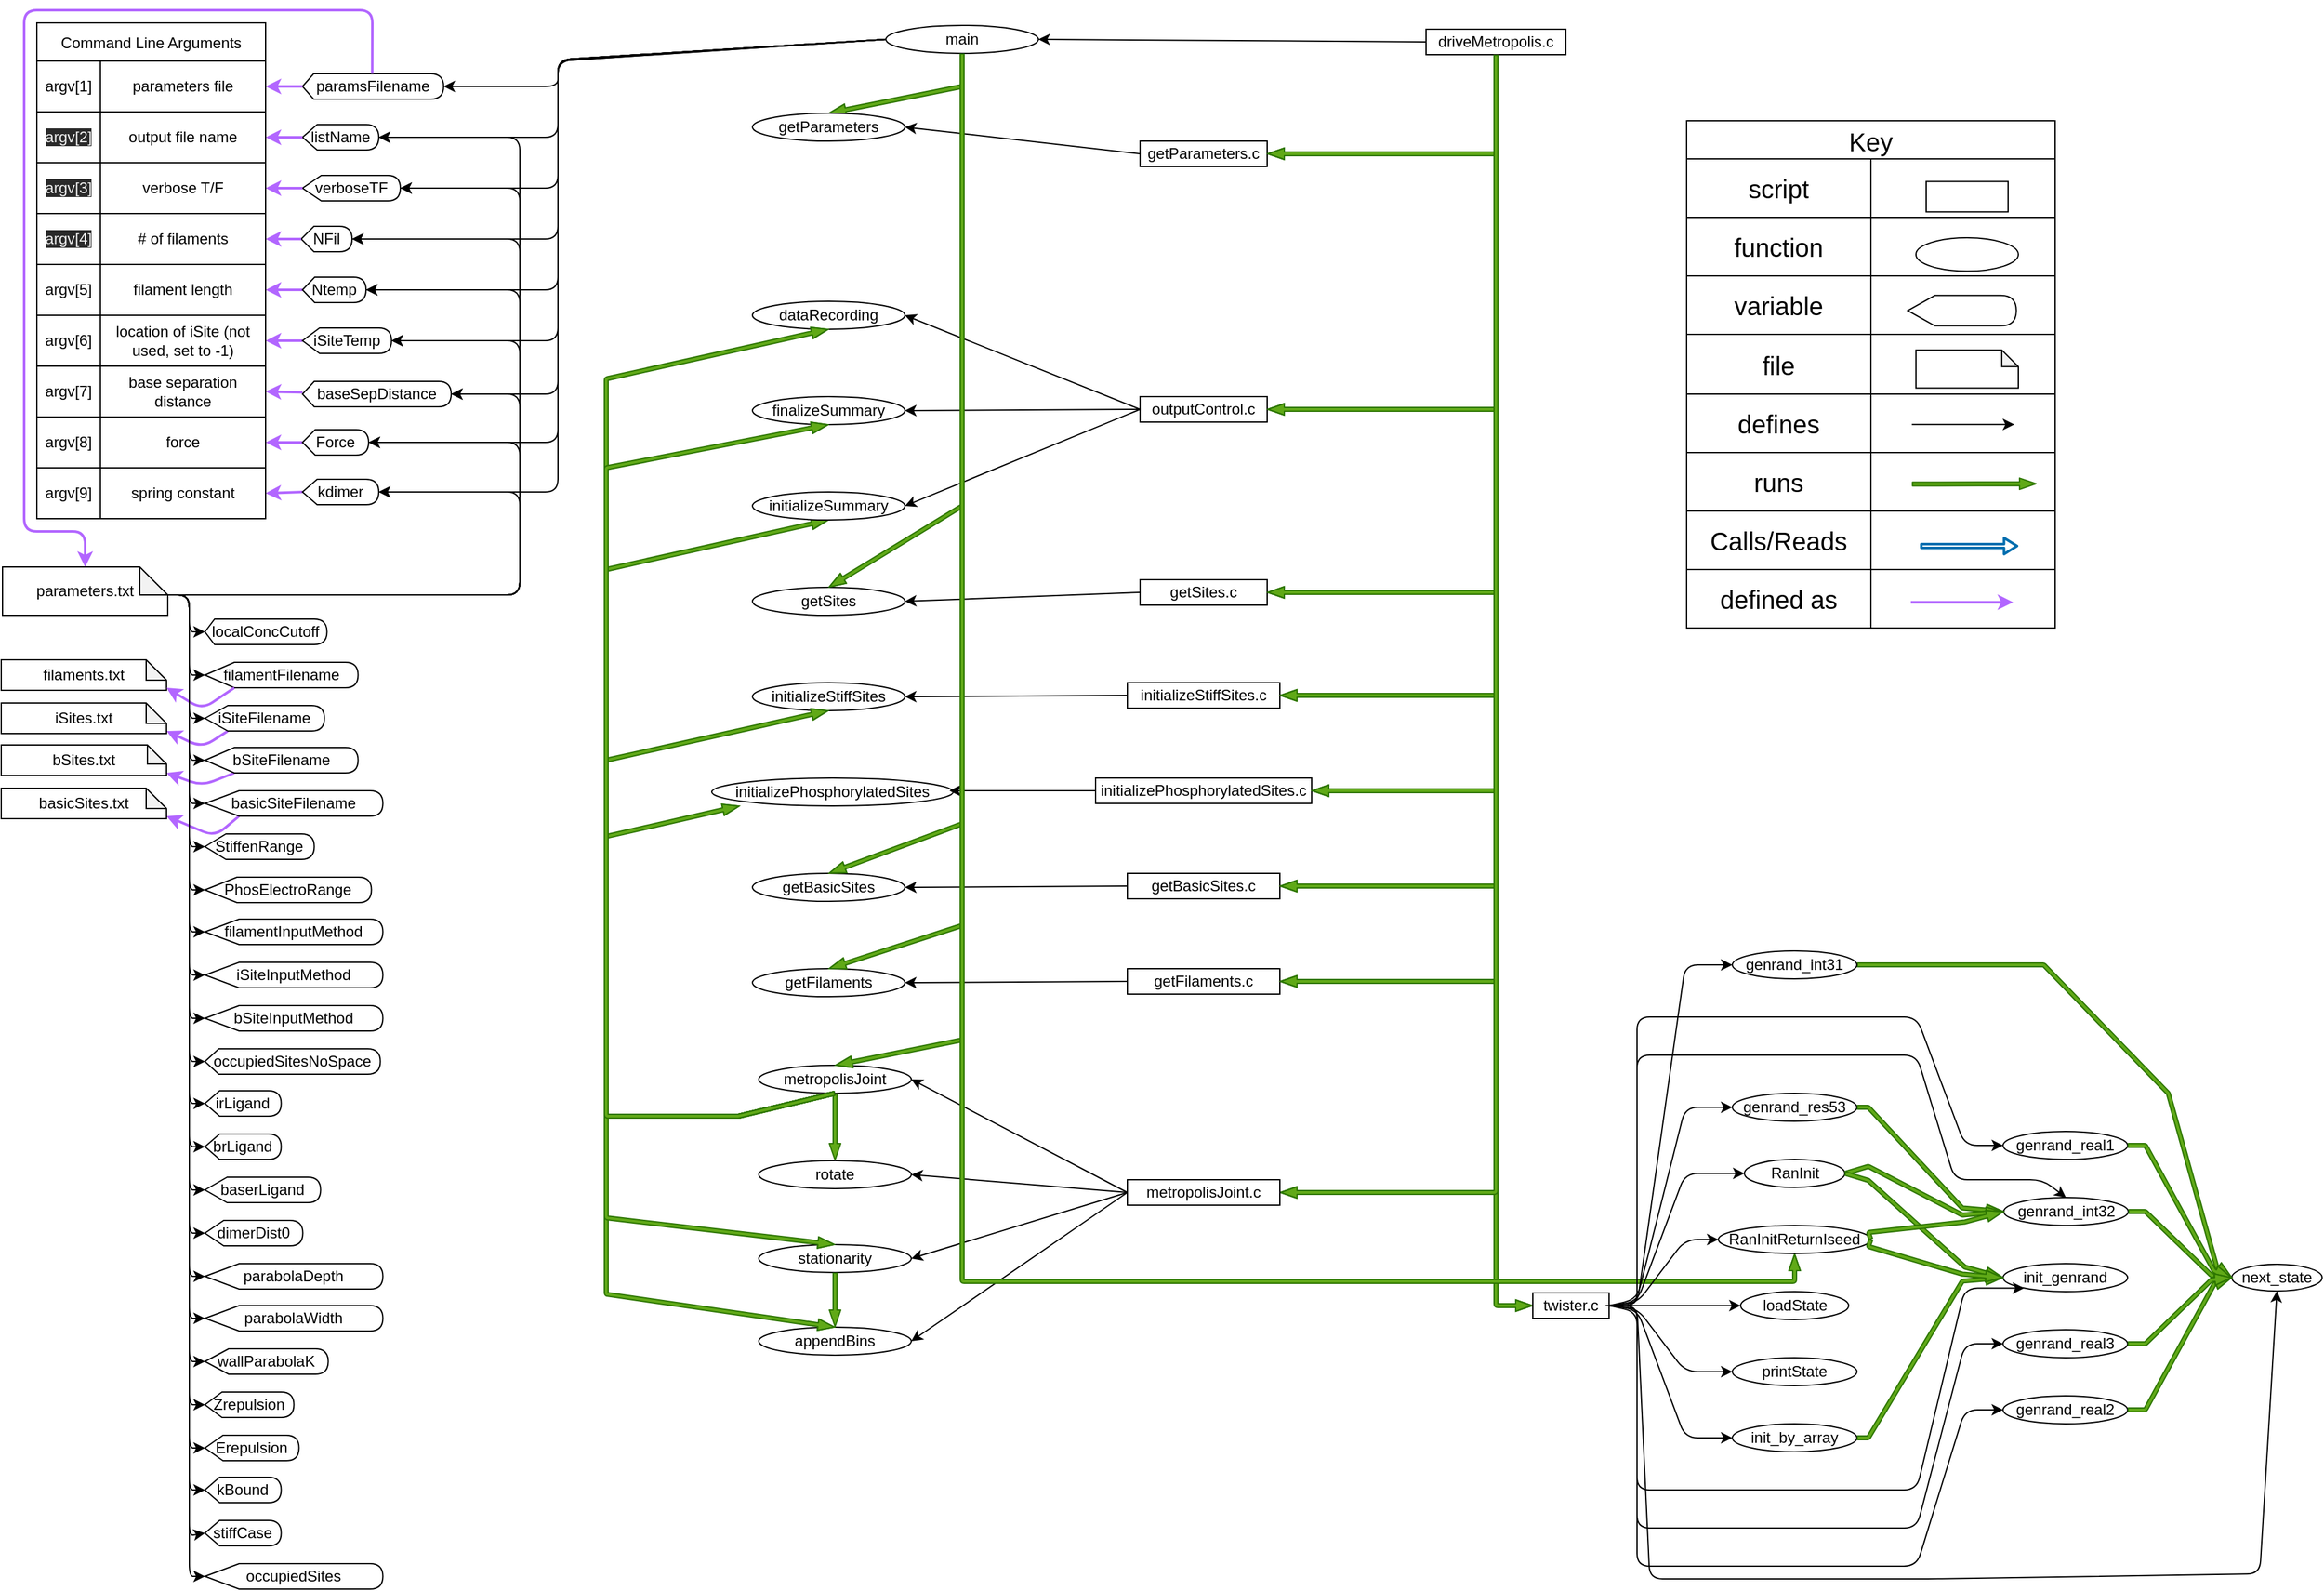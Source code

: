<mxfile>
    <diagram id="J605LVN8Bgh7pM-Fw_KW" name="Page-1">
        <mxGraphModel dx="5033" dy="1857" grid="1" gridSize="10" guides="1" tooltips="1" connect="1" arrows="1" fold="1" page="1" pageScale="1" pageWidth="1100" pageHeight="850" math="0" shadow="0">
            <root>
                <mxCell id="0"/>
                <mxCell id="1" parent="0"/>
                <UserObject label="baseSepDistance" tooltip="Separation distance between base of filaments&#10;overriden if there is an argv[7]" id="221">
                    <mxCell style="shape=display;whiteSpace=wrap;html=1;size=0.079;movable=1;resizable=1;rotatable=1;deletable=1;editable=1;connectable=1;" parent="1" vertex="1">
                        <mxGeometry x="-861" y="302" width="117" height="20" as="geometry"/>
                    </mxCell>
                </UserObject>
                <UserObject label="NFil" tooltip="number of filaments&#10;overriden if there is an argv[4]" id="217">
                    <mxCell style="shape=display;whiteSpace=wrap;html=1;movable=1;resizable=1;rotatable=1;deletable=1;editable=1;connectable=1;" parent="1" vertex="1">
                        <mxGeometry x="-862" y="180" width="40" height="20" as="geometry"/>
                    </mxCell>
                </UserObject>
                <mxCell id="235" value="verboseTF" style="shape=display;whiteSpace=wrap;html=1;size=0.192;movable=1;resizable=1;rotatable=1;deletable=1;editable=1;connectable=1;" parent="1" vertex="1">
                    <mxGeometry x="-861" y="140" width="77" height="20" as="geometry"/>
                </mxCell>
                <UserObject label="driveMetropolis.c" tooltip="sets general global variables; runs scripts; runs main" id="73">
                    <mxCell style="rounded=0;whiteSpace=wrap;html=1;" parent="1" vertex="1">
                        <mxGeometry x="23" y="25" width="110" height="20" as="geometry"/>
                    </mxCell>
                </UserObject>
                <mxCell id="80" value="" style="shape=flexArrow;endArrow=classic;html=1;exitX=0.5;exitY=1;exitDx=0;exitDy=0;fillColor=#60a917;strokeColor=#2D7600;fontStyle=0;noEdgeStyle=1;orthogonal=1;endWidth=5;endSize=4;width=3;entryX=0;entryY=0.5;entryDx=0;entryDy=0;" parent="1" source="73" target="74" edge="1">
                    <mxGeometry width="50" height="50" relative="1" as="geometry">
                        <mxPoint x="378" y="283" as="sourcePoint"/>
                        <mxPoint x="480" y="133" as="targetPoint"/>
                        <Array as="points">
                            <mxPoint x="78" y="1029"/>
                        </Array>
                    </mxGeometry>
                </mxCell>
                <UserObject label="outputControl.c" tooltip="sets general global variables; contains functions for organizing the output file" id="212">
                    <mxCell style="rounded=0;whiteSpace=wrap;html=1;" parent="1" vertex="1">
                        <mxGeometry x="-202" y="314" width="100" height="20" as="geometry"/>
                    </mxCell>
                </UserObject>
                <mxCell id="213" value="" style="shape=flexArrow;endArrow=classic;html=1;exitX=0.5;exitY=1;exitDx=0;exitDy=0;fillColor=#60a917;strokeColor=#2D7600;fontStyle=0;noEdgeStyle=1;orthogonal=1;endWidth=5;endSize=4;width=3;entryX=1;entryY=0.5;entryDx=0;entryDy=0;" parent="1" source="73" target="212" edge="1">
                    <mxGeometry width="50" height="50" relative="1" as="geometry">
                        <mxPoint x="-212" y="380.5" as="sourcePoint"/>
                        <mxPoint x="-142" y="382" as="targetPoint"/>
                        <Array as="points">
                            <mxPoint x="78" y="324"/>
                        </Array>
                    </mxGeometry>
                </mxCell>
                <mxCell id="215" style="edgeStyle=none;html=1;entryX=1;entryY=0.5;entryDx=0;entryDy=0;exitX=0;exitY=0.5;exitDx=0;exitDy=0;noEdgeStyle=1;orthogonal=1;" parent="1" source="212" target="214" edge="1">
                    <mxGeometry relative="1" as="geometry">
                        <mxPoint x="-252" y="484.5" as="sourcePoint"/>
                        <mxPoint x="301.5" y="473" as="targetPoint"/>
                    </mxGeometry>
                </mxCell>
                <mxCell id="425" style="edgeStyle=none;html=1;entryX=1;entryY=0.5;entryDx=0;entryDy=0;strokeColor=#B266FF;strokeWidth=2;movable=1;resizable=1;rotatable=1;deletable=1;editable=1;connectable=1;" parent="1" source="217" target="57" edge="1">
                    <mxGeometry relative="1" as="geometry"/>
                </mxCell>
                <mxCell id="430" style="edgeStyle=none;html=1;entryX=1;entryY=0.5;entryDx=0;entryDy=0;strokeColor=#B266FF;strokeWidth=2;movable=1;resizable=1;rotatable=1;deletable=1;editable=1;connectable=1;" parent="1" source="221" target="66" edge="1">
                    <mxGeometry relative="1" as="geometry"/>
                </mxCell>
                <UserObject label="finalizeSummary" tooltip="finalizes summary statistics; where the format of the output file is determined" id="223">
                    <mxCell style="ellipse;whiteSpace=wrap;html=1;" parent="1" vertex="1">
                        <mxGeometry x="-507" y="314" width="120" height="22" as="geometry"/>
                    </mxCell>
                </UserObject>
                <mxCell id="224" style="edgeStyle=none;html=1;entryX=1;entryY=0.5;entryDx=0;entryDy=0;exitX=0;exitY=0.5;exitDx=0;exitDy=0;noEdgeStyle=1;orthogonal=1;" parent="1" source="212" target="223" edge="1">
                    <mxGeometry relative="1" as="geometry">
                        <mxPoint x="-42" y="643" as="sourcePoint"/>
                        <mxPoint x="48.0" y="654" as="targetPoint"/>
                    </mxGeometry>
                </mxCell>
                <UserObject label="listName" tooltip="output file name&#10;overriden if there is an argv[2]" id="225">
                    <mxCell style="shape=display;whiteSpace=wrap;html=1;size=0.192;movable=1;resizable=1;rotatable=1;deletable=1;editable=1;connectable=1;" parent="1" vertex="1">
                        <mxGeometry x="-861" y="100" width="60" height="20" as="geometry"/>
                    </mxCell>
                </UserObject>
                <UserObject label="irLigand" tooltip="Ligand radius measured in Kuhn lengths" id="228">
                    <mxCell style="shape=display;whiteSpace=wrap;html=1;size=0.192;" parent="1" vertex="1">
                        <mxGeometry x="-937.75" y="860" width="60" height="20" as="geometry"/>
                    </mxCell>
                </UserObject>
                <UserObject label="brLigand" tooltip="Bound ligand radius measured in Kuhn lengths" id="230">
                    <mxCell style="shape=display;whiteSpace=wrap;html=1;size=0.192;" parent="1" vertex="1">
                        <mxGeometry x="-937.75" y="894" width="60" height="20" as="geometry"/>
                    </mxCell>
                </UserObject>
                <UserObject label="baserLigand" tooltip="Radius of &quot;Base&quot; (sphere at base of filaments instead of membrane)" id="231">
                    <mxCell style="shape=display;whiteSpace=wrap;html=1;size=0.192;" parent="1" vertex="1">
                        <mxGeometry x="-937.75" y="928" width="91" height="20" as="geometry"/>
                    </mxCell>
                </UserObject>
                <mxCell id="431" style="edgeStyle=none;html=1;exitX=0;exitY=0.5;exitDx=0;exitDy=0;exitPerimeter=0;entryX=1;entryY=0.5;entryDx=0;entryDy=0;strokeColor=#B266FF;strokeWidth=2;movable=1;resizable=1;rotatable=1;deletable=1;editable=1;connectable=1;" parent="1" source="232" target="69" edge="1">
                    <mxGeometry relative="1" as="geometry"/>
                </mxCell>
                <UserObject label="Force" tooltip="Force pulling on ends of filaments&#10;overriden if there is an argv[8]" id="232">
                    <mxCell style="shape=display;whiteSpace=wrap;html=1;size=0.192;movable=1;resizable=1;rotatable=1;deletable=1;editable=1;connectable=1;" parent="1" vertex="1">
                        <mxGeometry x="-861" y="340" width="52" height="20" as="geometry"/>
                    </mxCell>
                </UserObject>
                <mxCell id="432" style="edgeStyle=none;html=1;exitX=0;exitY=0.5;exitDx=0;exitDy=0;exitPerimeter=0;entryX=1;entryY=0.5;entryDx=0;entryDy=0;strokeColor=#B266FF;strokeWidth=2;movable=1;resizable=1;rotatable=1;deletable=1;editable=1;connectable=1;" parent="1" source="233" target="72" edge="1">
                    <mxGeometry relative="1" as="geometry"/>
                </mxCell>
                <UserObject label="kdimer" tooltip="Spring constant for ends of filaments     &#10;overriden if there is an argv[9]" id="233">
                    <mxCell style="shape=display;whiteSpace=wrap;html=1;size=0.192;movable=1;resizable=1;rotatable=1;deletable=1;editable=1;connectable=1;" parent="1" vertex="1">
                        <mxGeometry x="-861" y="379" width="60" height="20" as="geometry"/>
                    </mxCell>
                </UserObject>
                <UserObject label="dimerDist0" tooltip="Rest separation distance of filament ends&#9;" id="234">
                    <mxCell style="shape=display;whiteSpace=wrap;html=1;size=0.192;" parent="1" vertex="1">
                        <mxGeometry x="-937.75" y="962" width="77" height="20" as="geometry"/>
                    </mxCell>
                </UserObject>
                <UserObject label="occupiedSitesNoSpace" tooltip="String used in output to determine which CD3Zeta iSites are 'phosphorylated'" id="236">
                    <mxCell style="shape=display;whiteSpace=wrap;html=1;size=0.079;" parent="1" vertex="1">
                        <mxGeometry x="-937.75" y="827" width="138" height="20" as="geometry"/>
                    </mxCell>
                </UserObject>
                <UserObject label="localConcCutoff" tooltip="Distance where ligand is considered 'close enough' for local concentration calculation&#10;" id="237">
                    <mxCell style="shape=display;whiteSpace=wrap;html=1;size=0.079;" parent="1" vertex="1">
                        <mxGeometry x="-937.75" y="489" width="96" height="20" as="geometry"/>
                    </mxCell>
                </UserObject>
                <UserObject label="dataRecording" tooltip="Prepare stuff and optionally write to file - this function is called each timestep&#10;" id="246">
                    <mxCell style="ellipse;whiteSpace=wrap;html=1;" parent="1" vertex="1">
                        <mxGeometry x="-507" y="239" width="120" height="22" as="geometry"/>
                    </mxCell>
                </UserObject>
                <mxCell id="247" style="edgeStyle=none;html=1;exitX=0;exitY=0.5;exitDx=0;exitDy=0;noEdgeStyle=1;orthogonal=1;entryX=1;entryY=0.5;entryDx=0;entryDy=0;" parent="1" source="212" target="246" edge="1">
                    <mxGeometry relative="1" as="geometry">
                        <mxPoint x="-42" y="643" as="sourcePoint"/>
                        <mxPoint x="-162" y="300" as="targetPoint"/>
                    </mxGeometry>
                </mxCell>
                <UserObject label="getParameters.c" tooltip="contains getParameters function" id="254">
                    <mxCell style="rounded=0;whiteSpace=wrap;html=1;" parent="1" vertex="1">
                        <mxGeometry x="-202" y="113" width="100" height="20" as="geometry"/>
                    </mxCell>
                </UserObject>
                <mxCell id="255" value="" style="shape=flexArrow;endArrow=classic;html=1;exitX=0.5;exitY=1;exitDx=0;exitDy=0;fillColor=#60a917;strokeColor=#2D7600;fontStyle=0;noEdgeStyle=1;orthogonal=1;endWidth=5;endSize=4;width=3;entryX=1;entryY=0.5;entryDx=0;entryDy=0;" parent="1" source="73" target="254" edge="1">
                    <mxGeometry width="50" height="50" relative="1" as="geometry">
                        <mxPoint x="-257.0" y="938.75" as="sourcePoint"/>
                        <mxPoint x="-137" y="1351" as="targetPoint"/>
                        <Array as="points">
                            <mxPoint x="78" y="80"/>
                            <mxPoint x="78" y="123"/>
                        </Array>
                    </mxGeometry>
                </mxCell>
                <mxCell id="257" style="edgeStyle=none;html=1;entryX=1;entryY=0.5;entryDx=0;entryDy=0;exitX=0;exitY=0.5;exitDx=0;exitDy=0;noEdgeStyle=1;orthogonal=1;" parent="1" source="254" target="256" edge="1">
                    <mxGeometry relative="1" as="geometry">
                        <mxPoint x="88" y="-322" as="sourcePoint"/>
                        <mxPoint x="178.0" y="-61" as="targetPoint"/>
                    </mxGeometry>
                </mxCell>
                <mxCell id="259" value="paramsFilename" style="shape=display;whiteSpace=wrap;html=1;size=0.079;movable=1;resizable=1;rotatable=1;deletable=1;editable=1;connectable=1;" parent="1" vertex="1">
                    <mxGeometry x="-861" y="60" width="111" height="20" as="geometry"/>
                </mxCell>
                <mxCell id="263" value="filamentFilename" style="shape=display;whiteSpace=wrap;html=1;size=0.192;" parent="1" vertex="1">
                    <mxGeometry x="-937.75" y="523" width="120.5" height="20" as="geometry"/>
                </mxCell>
                <mxCell id="310" style="edgeStyle=none;html=1;exitX=0;exitY=0;exitDx=18.017;exitDy=20;exitPerimeter=0;entryX=0;entryY=0;entryDx=130;entryDy=22;entryPerimeter=0;strokeColor=#B266FF;strokeWidth=2;" parent="1" source="264" target="306" edge="1">
                    <mxGeometry relative="1" as="geometry">
                        <Array as="points">
                            <mxPoint x="-940" y="590"/>
                        </Array>
                    </mxGeometry>
                </mxCell>
                <mxCell id="264" value="iSiteFilename" style="shape=display;whiteSpace=wrap;html=1;size=0.192;" parent="1" vertex="1">
                    <mxGeometry x="-937.75" y="557" width="94" height="20" as="geometry"/>
                </mxCell>
                <mxCell id="265" style="edgeStyle=none;html=1;entryX=0;entryY=0.5;entryDx=0;entryDy=0;exitX=0;exitY=0;exitDx=130;exitDy=22;noEdgeStyle=1;orthogonal=1;exitPerimeter=0;entryPerimeter=0;" parent="1" source="262" target="263" edge="1">
                    <mxGeometry relative="1" as="geometry">
                        <mxPoint x="1480.5" y="487" as="sourcePoint"/>
                        <mxPoint x="1558.0" y="488" as="targetPoint"/>
                        <Array as="points">
                            <mxPoint x="-950" y="470"/>
                            <mxPoint x="-950" y="533"/>
                        </Array>
                    </mxGeometry>
                </mxCell>
                <UserObject label="filaments.txt" tooltip="contains list of filament sizes (number of entries is number of filaments)&#10;&#10;" id="266">
                    <mxCell style="shape=note;whiteSpace=wrap;html=1;backgroundOutline=1;darkOpacity=0.05;size=16;labelPosition=center;verticalLabelPosition=middle;align=center;verticalAlign=middle;" parent="1" vertex="1">
                        <mxGeometry x="-1098" y="521" width="130" height="24" as="geometry"/>
                    </mxCell>
                </UserObject>
                <mxCell id="271" style="edgeStyle=none;html=1;noEdgeStyle=1;orthogonal=1;movable=1;resizable=1;rotatable=1;deletable=1;editable=1;connectable=1;fillColor=#D98DF7;strokeColor=#B266FF;strokeWidth=2;entryX=1;entryY=0.5;entryDx=0;entryDy=0;exitX=0;exitY=0.5;exitDx=0;exitDy=0;exitPerimeter=0;" parent="1" source="259" target="48" edge="1">
                    <mxGeometry relative="1" as="geometry">
                        <mxPoint x="-870" y="70" as="sourcePoint"/>
                        <mxPoint x="230" y="-922" as="targetPoint"/>
                    </mxGeometry>
                </mxCell>
                <mxCell id="311" style="edgeStyle=none;html=1;exitX=0;exitY=0;exitDx=23.096;exitDy=20;exitPerimeter=0;entryX=0;entryY=0;entryDx=130;entryDy=22;entryPerimeter=0;strokeColor=#B266FF;strokeWidth=2;" parent="1" source="272" target="307" edge="1">
                    <mxGeometry relative="1" as="geometry">
                        <Array as="points">
                            <mxPoint x="-940" y="620"/>
                        </Array>
                    </mxGeometry>
                </mxCell>
                <mxCell id="272" value="bSiteFilename" style="shape=display;whiteSpace=wrap;html=1;size=0.192;" parent="1" vertex="1">
                    <mxGeometry x="-937.75" y="590" width="120.5" height="20" as="geometry"/>
                </mxCell>
                <mxCell id="309" style="edgeStyle=none;html=1;entryX=0;entryY=0;entryDx=130;entryDy=22;entryPerimeter=0;strokeColor=#B266FF;strokeWidth=2;exitX=0;exitY=0;exitDx=26.833;exitDy=20;exitPerimeter=0;" parent="1" source="273" target="308" edge="1">
                    <mxGeometry relative="1" as="geometry">
                        <Array as="points">
                            <mxPoint x="-930" y="660"/>
                        </Array>
                    </mxGeometry>
                </mxCell>
                <mxCell id="273" value="basicSiteFilename" style="shape=display;whiteSpace=wrap;html=1;size=0.192;" parent="1" vertex="1">
                    <mxGeometry x="-937.75" y="624" width="140" height="20" as="geometry"/>
                </mxCell>
                <UserObject label="StiffenRange" tooltip="Range of segments that are locally stiffened" id="275">
                    <mxCell style="shape=display;whiteSpace=wrap;html=1;size=0.192;" parent="1" vertex="1">
                        <mxGeometry x="-937.75" y="658" width="86" height="20" as="geometry"/>
                    </mxCell>
                </UserObject>
                <mxCell id="428" style="edgeStyle=none;html=1;exitX=0;exitY=0.5;exitDx=0;exitDy=0;exitPerimeter=0;strokeColor=#B266FF;strokeWidth=2;entryX=1;entryY=0.5;entryDx=0;entryDy=0;movable=1;resizable=1;rotatable=1;deletable=1;editable=1;connectable=1;" parent="1" source="277" target="60" edge="1">
                    <mxGeometry relative="1" as="geometry">
                        <mxPoint x="-730" y="229" as="targetPoint"/>
                    </mxGeometry>
                </mxCell>
                <UserObject label="Ntemp" tooltip="number of rods in each filament (filament length)&#10;overriden if there is an argv[5]" id="277">
                    <mxCell style="shape=display;whiteSpace=wrap;html=1;size=0.192;movable=1;resizable=1;rotatable=1;deletable=1;editable=1;connectable=1;" parent="1" vertex="1">
                        <mxGeometry x="-861" y="220" width="50" height="20" as="geometry"/>
                    </mxCell>
                </UserObject>
                <UserObject label="filamentInputMethod" tooltip="Method used in getFilaments to decide on filament number and length&#10;                                    0 - use identical filaments, number and length set from parameters.txt file or command line argument&#10;1 - use command line input, set filaments in driveMet" id="278">
                    <mxCell style="shape=display;whiteSpace=wrap;html=1;size=0.192;" parent="1" vertex="1">
                        <mxGeometry x="-937.75" y="725" width="140" height="20" as="geometry"/>
                    </mxCell>
                </UserObject>
                <mxCell id="280" style="edgeStyle=none;html=1;entryX=1;entryY=0.5;entryDx=0;entryDy=0;exitX=0;exitY=0;exitDx=130;exitDy=22;noEdgeStyle=1;orthogonal=1;exitPerimeter=0;entryPerimeter=0;" parent="1" source="262" target="217" edge="1">
                    <mxGeometry relative="1" as="geometry">
                        <mxPoint x="1500" y="177.0" as="sourcePoint"/>
                        <mxPoint x="1570" y="145" as="targetPoint"/>
                        <Array as="points">
                            <mxPoint x="-690" y="470"/>
                            <mxPoint x="-690" y="190"/>
                        </Array>
                    </mxGeometry>
                </mxCell>
                <mxCell id="282" style="edgeStyle=none;html=1;entryX=1;entryY=0.5;entryDx=0;entryDy=0;exitX=0;exitY=0;exitDx=130;exitDy=22;noEdgeStyle=1;orthogonal=1;exitPerimeter=0;entryPerimeter=0;" parent="1" source="262" target="221" edge="1">
                    <mxGeometry relative="1" as="geometry">
                        <mxPoint x="1435" y="193" as="sourcePoint"/>
                        <mxPoint x="1110" y="683" as="targetPoint"/>
                        <Array as="points">
                            <mxPoint x="-690" y="470"/>
                            <mxPoint x="-690" y="312"/>
                        </Array>
                    </mxGeometry>
                </mxCell>
                <mxCell id="283" style="edgeStyle=none;html=1;entryX=0;entryY=0.5;entryDx=0;entryDy=0;exitX=0;exitY=0;exitDx=130;exitDy=22;noEdgeStyle=1;orthogonal=1;exitPerimeter=0;entryPerimeter=0;" parent="1" source="262" target="228" edge="1">
                    <mxGeometry relative="1" as="geometry">
                        <mxPoint x="1435" y="193" as="sourcePoint"/>
                        <mxPoint x="737" y="643" as="targetPoint"/>
                        <Array as="points">
                            <mxPoint x="-950" y="470"/>
                            <mxPoint x="-950" y="870"/>
                        </Array>
                    </mxGeometry>
                </mxCell>
                <mxCell id="284" style="edgeStyle=none;html=1;entryX=0;entryY=0.5;entryDx=0;entryDy=0;exitX=0;exitY=0;exitDx=130;exitDy=22;noEdgeStyle=1;orthogonal=1;exitPerimeter=0;entryPerimeter=0;" parent="1" source="262" target="230" edge="1">
                    <mxGeometry relative="1" as="geometry">
                        <mxPoint x="1445" y="203" as="sourcePoint"/>
                        <mxPoint x="747" y="653" as="targetPoint"/>
                        <Array as="points">
                            <mxPoint x="-950" y="470"/>
                            <mxPoint x="-950" y="904"/>
                        </Array>
                    </mxGeometry>
                </mxCell>
                <UserObject label="kBound" tooltip="bound ligand spring constant&#9;" id="286">
                    <mxCell style="shape=display;whiteSpace=wrap;html=1;size=0.192;" parent="1" vertex="1">
                        <mxGeometry x="-937.75" y="1164" width="60" height="20" as="geometry"/>
                    </mxCell>
                </UserObject>
                <mxCell id="287" style="edgeStyle=none;html=1;exitX=0;exitY=0;exitDx=130;exitDy=22;noEdgeStyle=1;orthogonal=1;exitPerimeter=0;entryX=0;entryY=0.5;entryDx=0;entryDy=0;entryPerimeter=0;" parent="1" source="262" target="231" edge="1">
                    <mxGeometry relative="1" as="geometry">
                        <mxPoint x="1435" y="193" as="sourcePoint"/>
                        <mxPoint x="718" y="973.0" as="targetPoint"/>
                        <Array as="points">
                            <mxPoint x="-950" y="470"/>
                            <mxPoint x="-950" y="938"/>
                        </Array>
                    </mxGeometry>
                </mxCell>
                <mxCell id="288" style="edgeStyle=none;html=1;exitX=0;exitY=0;exitDx=130;exitDy=22;noEdgeStyle=1;orthogonal=1;exitPerimeter=0;entryX=1;entryY=0.5;entryDx=0;entryDy=0;entryPerimeter=0;" parent="1" source="262" target="232" edge="1">
                    <mxGeometry relative="1" as="geometry">
                        <mxPoint x="1445" y="203" as="sourcePoint"/>
                        <mxPoint x="728" y="983.0" as="targetPoint"/>
                        <Array as="points">
                            <mxPoint x="-690" y="470"/>
                            <mxPoint x="-690" y="350"/>
                        </Array>
                    </mxGeometry>
                </mxCell>
                <mxCell id="289" style="edgeStyle=none;html=1;exitX=0;exitY=0;exitDx=130;exitDy=22;noEdgeStyle=1;orthogonal=1;exitPerimeter=0;entryX=1;entryY=0.5;entryDx=0;entryDy=0;entryPerimeter=0;" parent="1" source="262" target="233" edge="1">
                    <mxGeometry relative="1" as="geometry">
                        <mxPoint x="1455" y="213" as="sourcePoint"/>
                        <mxPoint x="738" y="993.0" as="targetPoint"/>
                        <Array as="points">
                            <mxPoint x="-690" y="470"/>
                            <mxPoint x="-690" y="389"/>
                        </Array>
                    </mxGeometry>
                </mxCell>
                <mxCell id="290" style="edgeStyle=none;html=1;exitX=0;exitY=0;exitDx=130;exitDy=22;noEdgeStyle=1;orthogonal=1;exitPerimeter=0;entryX=0;entryY=0.5;entryDx=0;entryDy=0;entryPerimeter=0;" parent="1" source="262" target="234" edge="1">
                    <mxGeometry relative="1" as="geometry">
                        <mxPoint x="1465" y="223" as="sourcePoint"/>
                        <mxPoint x="750" y="903" as="targetPoint"/>
                        <Array as="points">
                            <mxPoint x="-950" y="470"/>
                            <mxPoint x="-950" y="972"/>
                        </Array>
                    </mxGeometry>
                </mxCell>
                <UserObject label="iSiteInputMethod" tooltip="Method used in getSites to decide where iSites are located&#10;&#10;0 - iSites initialized for human CD3Zeta-Chain&#10;1 - set identical filament single iSite - use command line input&#10;2 - input iSites from file&#10;3 - use last site as only iSite&#10;4 - use every site as iSite" id="292">
                    <mxCell style="shape=display;whiteSpace=wrap;html=1;size=0.192;" parent="1" vertex="1">
                        <mxGeometry x="-937.75" y="759" width="140" height="20" as="geometry"/>
                    </mxCell>
                </UserObject>
                <UserObject label="stiffCase" tooltip="not used anymore" id="293">
                    <mxCell style="shape=display;whiteSpace=wrap;html=1;size=0.192;" parent="1" vertex="1">
                        <mxGeometry x="-937.75" y="1198" width="60" height="20" as="geometry"/>
                    </mxCell>
                </UserObject>
                <UserObject label="occupiedSites" tooltip="String to determine which of the 6 CD3Zeta iSites are 'phosphorylated'" id="294">
                    <mxCell style="shape=display;whiteSpace=wrap;html=1;size=0.192;" parent="1" vertex="1">
                        <mxGeometry x="-937.75" y="1232" width="140" height="20" as="geometry"/>
                    </mxCell>
                </UserObject>
                <mxCell id="295" style="edgeStyle=none;html=1;exitX=0;exitY=0;exitDx=130;exitDy=22;noEdgeStyle=1;orthogonal=1;exitPerimeter=0;entryX=0;entryY=0.5;entryDx=0;entryDy=0;entryPerimeter=0;" parent="1" source="262" target="236" edge="1">
                    <mxGeometry relative="1" as="geometry">
                        <mxPoint x="1485" y="243" as="sourcePoint"/>
                        <mxPoint x="725.5" y="1003.0" as="targetPoint"/>
                        <Array as="points">
                            <mxPoint x="-950" y="470"/>
                            <mxPoint x="-950" y="837"/>
                        </Array>
                    </mxGeometry>
                </mxCell>
                <UserObject label="bSiteInputMethod" tooltip="Method used in getSites to decide where bound sites are located&#10;&#10;0 - two bound at same site&#10;1 - do nothing, use command line input&#10;2 - bSites for multiple binding of ZAP-70 to CD3 Zeta mouse&#10;3 - from file&#10;4 - use last site as only bSite" id="296">
                    <mxCell style="shape=display;whiteSpace=wrap;html=1;size=0.192;" parent="1" vertex="1">
                        <mxGeometry x="-937.75" y="793" width="140" height="20" as="geometry"/>
                    </mxCell>
                </UserObject>
                <UserObject label="parabolaDepth" tooltip="Depth of basic residue well&#9;" id="297">
                    <mxCell style="shape=display;whiteSpace=wrap;html=1;size=0.192;" parent="1" vertex="1">
                        <mxGeometry x="-937.75" y="996" width="140" height="20" as="geometry"/>
                    </mxCell>
                </UserObject>
                <UserObject label="parabolaWidth" tooltip="Width of basic residue well" id="298">
                    <mxCell style="shape=display;whiteSpace=wrap;html=1;size=0.192;" parent="1" vertex="1">
                        <mxGeometry x="-937.75" y="1029" width="140" height="20" as="geometry"/>
                    </mxCell>
                </UserObject>
                <UserObject label="wallParabolaK" tooltip="Width of membrane barrier for regular residues&#9;" id="299">
                    <mxCell style="shape=display;whiteSpace=wrap;html=1;size=0.192;" parent="1" vertex="1">
                        <mxGeometry x="-937.75" y="1063" width="97" height="20" as="geometry"/>
                    </mxCell>
                </UserObject>
                <UserObject label="Erepulsion" tooltip="Strength of phosphorylated residue potential" id="300">
                    <mxCell style="shape=display;whiteSpace=wrap;html=1;size=0.192;" parent="1" vertex="1">
                        <mxGeometry x="-937.75" y="1131" width="74" height="20" as="geometry"/>
                    </mxCell>
                </UserObject>
                <UserObject label="Zrepulsion" tooltip="Width of phosphorylated residue potential" id="301">
                    <mxCell style="shape=display;whiteSpace=wrap;html=1;size=0.192;" parent="1" vertex="1">
                        <mxGeometry x="-937.75" y="1097" width="70" height="20" as="geometry"/>
                    </mxCell>
                </UserObject>
                <mxCell id="429" style="edgeStyle=none;html=1;exitX=0;exitY=0.5;exitDx=0;exitDy=0;exitPerimeter=0;entryX=1;entryY=0.5;entryDx=0;entryDy=0;strokeColor=#B266FF;strokeWidth=2;movable=1;resizable=1;rotatable=1;deletable=1;editable=1;connectable=1;" parent="1" source="302" target="63" edge="1">
                    <mxGeometry relative="1" as="geometry"/>
                </mxCell>
                <UserObject label="iSiteTemp" tooltip="location of the iSite                        overriden if there is an argv[6]&#9;&#10;        " id="302">
                    <mxCell style="shape=display;whiteSpace=wrap;html=1;size=0.192;movable=1;resizable=1;rotatable=1;deletable=1;editable=1;connectable=1;" parent="1" vertex="1">
                        <mxGeometry x="-861" y="260" width="70" height="20" as="geometry"/>
                    </mxCell>
                </UserObject>
                <mxCell id="303" style="edgeStyle=none;html=1;exitX=0;exitY=0;exitDx=130;exitDy=22;noEdgeStyle=1;orthogonal=1;exitPerimeter=0;entryX=0;entryY=0.5;entryDx=0;entryDy=0;entryPerimeter=0;" parent="1" source="262" target="237" edge="1">
                    <mxGeometry relative="1" as="geometry">
                        <mxPoint x="1485" y="243" as="sourcePoint"/>
                        <mxPoint x="725.5" y="1003.0" as="targetPoint"/>
                        <Array as="points">
                            <mxPoint x="-950" y="470"/>
                            <mxPoint x="-950" y="499"/>
                        </Array>
                    </mxGeometry>
                </mxCell>
                <UserObject label="PhosElectroRange" tooltip="Range of amino acids affected by phosphorylation potential" id="304">
                    <mxCell style="shape=display;whiteSpace=wrap;html=1;size=0.192;" parent="1" vertex="1">
                        <mxGeometry x="-937.75" y="692" width="131" height="20" as="geometry"/>
                    </mxCell>
                </UserObject>
                <mxCell id="305" style="edgeStyle=none;html=1;noEdgeStyle=1;orthogonal=1;movable=1;resizable=1;rotatable=1;deletable=1;editable=1;connectable=1;fillColor=#D98DF7;strokeColor=#B266FF;strokeWidth=2;entryX=0;entryY=0;entryDx=130;entryDy=22;entryPerimeter=0;exitX=0;exitY=0;exitDx=23.096;exitDy=20;exitPerimeter=0;" parent="1" source="263" target="266" edge="1">
                    <mxGeometry relative="1" as="geometry">
                        <mxPoint x="-910" y="570" as="sourcePoint"/>
                        <mxPoint x="-730" y="570" as="targetPoint"/>
                        <Array as="points">
                            <mxPoint x="-940" y="560"/>
                        </Array>
                    </mxGeometry>
                </mxCell>
                <UserObject label="iSites.txt" tooltip="contains list of iSite locations (number of entries is number of iSites; number of lines is number of filaments)&#10;&#10;" id="306">
                    <mxCell style="shape=note;whiteSpace=wrap;html=1;backgroundOutline=1;darkOpacity=0.05;size=16;labelPosition=center;verticalLabelPosition=middle;align=center;verticalAlign=middle;" parent="1" vertex="1">
                        <mxGeometry x="-1098" y="555" width="130" height="24" as="geometry"/>
                    </mxCell>
                </UserObject>
                <UserObject label="bSites.txt" tooltip="contains list of bSite locations (number of entries is number of bSites; number of lines is number of filaments)&#10;&#10;" id="307">
                    <mxCell style="shape=note;whiteSpace=wrap;html=1;backgroundOutline=1;darkOpacity=0.05;size=15;labelPosition=center;verticalLabelPosition=middle;align=center;verticalAlign=middle;" parent="1" vertex="1">
                        <mxGeometry x="-1098" y="588" width="130" height="24" as="geometry"/>
                    </mxCell>
                </UserObject>
                <UserObject label="basicSites.txt" tooltip="contains list of BasicSite locations (number of entries is number of BasicSites; number of lines is number of filaments)&#10;&#10;" id="308">
                    <mxCell style="shape=note;whiteSpace=wrap;html=1;backgroundOutline=1;darkOpacity=0.05;size=16;labelPosition=center;verticalLabelPosition=middle;align=center;verticalAlign=middle;" parent="1" vertex="1">
                        <mxGeometry x="-1098" y="622" width="130" height="24" as="geometry"/>
                    </mxCell>
                </UserObject>
                <mxCell id="315" style="edgeStyle=none;html=1;exitX=0;exitY=0;exitDx=130;exitDy=22;noEdgeStyle=1;orthogonal=1;exitPerimeter=0;entryX=0;entryY=0.5;entryDx=0;entryDy=0;entryPerimeter=0;" parent="1" source="262" target="264" edge="1">
                    <mxGeometry relative="1" as="geometry">
                        <mxPoint x="1510" y="187.0" as="sourcePoint"/>
                        <mxPoint x="-885" y="520" as="targetPoint"/>
                        <Array as="points">
                            <mxPoint x="-950" y="470"/>
                            <mxPoint x="-950" y="567"/>
                        </Array>
                    </mxGeometry>
                </mxCell>
                <mxCell id="317" style="edgeStyle=none;html=1;entryX=0;entryY=0.5;entryDx=0;entryDy=0;exitX=0;exitY=0;exitDx=130;exitDy=22;noEdgeStyle=1;orthogonal=1;exitPerimeter=0;entryPerimeter=0;" parent="1" source="262" target="272" edge="1">
                    <mxGeometry relative="1" as="geometry">
                        <mxPoint x="1500" y="177" as="sourcePoint"/>
                        <mxPoint x="1570" y="183" as="targetPoint"/>
                        <Array as="points">
                            <mxPoint x="-950" y="470"/>
                            <mxPoint x="-950" y="600"/>
                        </Array>
                    </mxGeometry>
                </mxCell>
                <mxCell id="318" style="edgeStyle=none;html=1;entryX=0;entryY=0.5;entryDx=0;entryDy=0;exitX=0;exitY=0;exitDx=130;exitDy=22;noEdgeStyle=1;orthogonal=1;exitPerimeter=0;entryPerimeter=0;" parent="1" source="262" target="273" edge="1">
                    <mxGeometry relative="1" as="geometry">
                        <mxPoint x="1510" y="187" as="sourcePoint"/>
                        <mxPoint x="1580" y="193" as="targetPoint"/>
                        <Array as="points">
                            <mxPoint x="-950" y="470"/>
                            <mxPoint x="-950" y="634"/>
                        </Array>
                    </mxGeometry>
                </mxCell>
                <mxCell id="319" style="edgeStyle=none;html=1;entryX=0;entryY=0.5;entryDx=0;entryDy=0;exitX=0;exitY=0;exitDx=130;exitDy=22;noEdgeStyle=1;orthogonal=1;exitPerimeter=0;entryPerimeter=0;" parent="1" source="262" target="275" edge="1">
                    <mxGeometry relative="1" as="geometry">
                        <mxPoint x="1520" y="197" as="sourcePoint"/>
                        <mxPoint x="1590" y="203" as="targetPoint"/>
                        <Array as="points">
                            <mxPoint x="-950" y="470"/>
                            <mxPoint x="-950" y="668"/>
                        </Array>
                    </mxGeometry>
                </mxCell>
                <mxCell id="321" style="edgeStyle=none;html=1;entryX=1;entryY=0.5;entryDx=0;entryDy=0;exitX=0;exitY=0;exitDx=130;exitDy=22;noEdgeStyle=1;orthogonal=1;exitPerimeter=0;entryPerimeter=0;" parent="1" source="262" target="277" edge="1">
                    <mxGeometry relative="1" as="geometry">
                        <mxPoint x="1530" y="207" as="sourcePoint"/>
                        <mxPoint x="1600" y="213" as="targetPoint"/>
                        <Array as="points">
                            <mxPoint x="-690" y="470"/>
                            <mxPoint x="-690" y="230"/>
                        </Array>
                    </mxGeometry>
                </mxCell>
                <mxCell id="322" style="edgeStyle=none;html=1;exitX=0;exitY=0;exitDx=130;exitDy=22;noEdgeStyle=1;orthogonal=1;exitPerimeter=0;entryX=0;entryY=0.5;entryDx=0;entryDy=0;entryPerimeter=0;" parent="1" source="262" target="278" edge="1">
                    <mxGeometry relative="1" as="geometry">
                        <mxPoint x="1540" y="217" as="sourcePoint"/>
                        <mxPoint x="-790" y="717" as="targetPoint"/>
                        <Array as="points">
                            <mxPoint x="-950" y="470"/>
                            <mxPoint x="-950" y="735"/>
                        </Array>
                    </mxGeometry>
                </mxCell>
                <mxCell id="323" style="edgeStyle=none;html=1;entryX=0;entryY=0.5;entryDx=0;entryDy=0;exitX=0;exitY=0;exitDx=130;exitDy=22;noEdgeStyle=1;orthogonal=1;exitPerimeter=0;entryPerimeter=0;" parent="1" source="262" target="286" edge="1">
                    <mxGeometry relative="1" as="geometry">
                        <mxPoint x="1550" y="227" as="sourcePoint"/>
                        <mxPoint x="1620" y="233" as="targetPoint"/>
                        <Array as="points">
                            <mxPoint x="-950" y="470"/>
                            <mxPoint x="-950" y="1174"/>
                        </Array>
                    </mxGeometry>
                </mxCell>
                <mxCell id="324" style="edgeStyle=none;html=1;noEdgeStyle=1;orthogonal=1;entryX=1;entryY=0.5;entryDx=0;entryDy=0;entryPerimeter=0;exitX=0;exitY=0;exitDx=130;exitDy=22;exitPerimeter=0;" parent="1" source="262" target="302" edge="1">
                    <mxGeometry relative="1" as="geometry">
                        <mxPoint x="1430" y="283" as="sourcePoint"/>
                        <mxPoint x="1530" y="711" as="targetPoint"/>
                        <Array as="points">
                            <mxPoint x="-690" y="470"/>
                            <mxPoint x="-690" y="270"/>
                        </Array>
                    </mxGeometry>
                </mxCell>
                <mxCell id="325" style="edgeStyle=none;html=1;noEdgeStyle=1;orthogonal=1;entryX=0;entryY=0.5;entryDx=0;entryDy=0;entryPerimeter=0;exitX=0;exitY=0;exitDx=130;exitDy=22;exitPerimeter=0;" parent="1" source="262" target="292" edge="1">
                    <mxGeometry relative="1" as="geometry">
                        <mxPoint x="1440" y="293" as="sourcePoint"/>
                        <mxPoint x="1460" y="363" as="targetPoint"/>
                        <Array as="points">
                            <mxPoint x="-950" y="470"/>
                            <mxPoint x="-950" y="769"/>
                        </Array>
                    </mxGeometry>
                </mxCell>
                <mxCell id="326" style="edgeStyle=none;html=1;noEdgeStyle=1;orthogonal=1;entryX=0;entryY=0.5;entryDx=0;entryDy=0;entryPerimeter=0;exitX=0;exitY=0;exitDx=130;exitDy=22;exitPerimeter=0;" parent="1" source="262" target="293" edge="1">
                    <mxGeometry relative="1" as="geometry">
                        <mxPoint x="1450" y="303" as="sourcePoint"/>
                        <mxPoint x="1470" y="373" as="targetPoint"/>
                        <Array as="points">
                            <mxPoint x="-950" y="470"/>
                            <mxPoint x="-950" y="1210"/>
                        </Array>
                    </mxGeometry>
                </mxCell>
                <mxCell id="327" style="edgeStyle=none;html=1;noEdgeStyle=1;orthogonal=1;entryX=0;entryY=0.5;entryDx=0;entryDy=0;entryPerimeter=0;exitX=0;exitY=0;exitDx=130;exitDy=22;exitPerimeter=0;" parent="1" source="262" target="294" edge="1">
                    <mxGeometry relative="1" as="geometry">
                        <mxPoint x="1470" y="213" as="sourcePoint"/>
                        <mxPoint x="1480" y="383" as="targetPoint"/>
                        <Array as="points">
                            <mxPoint x="-950" y="470"/>
                            <mxPoint x="-950" y="1242"/>
                        </Array>
                    </mxGeometry>
                </mxCell>
                <mxCell id="328" style="edgeStyle=none;html=1;noEdgeStyle=1;orthogonal=1;entryX=0;entryY=0.5;entryDx=0;entryDy=0;entryPerimeter=0;exitX=0;exitY=0;exitDx=130;exitDy=22;exitPerimeter=0;" parent="1" source="262" target="296" edge="1">
                    <mxGeometry relative="1" as="geometry">
                        <mxPoint x="1470" y="323" as="sourcePoint"/>
                        <mxPoint x="1490" y="393" as="targetPoint"/>
                        <Array as="points">
                            <mxPoint x="-950" y="470"/>
                            <mxPoint x="-950" y="803"/>
                        </Array>
                    </mxGeometry>
                </mxCell>
                <mxCell id="329" style="edgeStyle=none;html=1;noEdgeStyle=1;orthogonal=1;entryX=0;entryY=0.5;entryDx=0;entryDy=0;entryPerimeter=0;exitX=0;exitY=0;exitDx=130;exitDy=22;exitPerimeter=0;" parent="1" source="262" target="297" edge="1">
                    <mxGeometry relative="1" as="geometry">
                        <mxPoint x="1480" y="333" as="sourcePoint"/>
                        <mxPoint x="1500" y="403" as="targetPoint"/>
                        <Array as="points">
                            <mxPoint x="-950" y="470"/>
                            <mxPoint x="-950" y="1006"/>
                        </Array>
                    </mxGeometry>
                </mxCell>
                <mxCell id="330" style="edgeStyle=none;html=1;noEdgeStyle=1;orthogonal=1;entryX=0;entryY=0.5;entryDx=0;entryDy=0;entryPerimeter=0;exitX=0;exitY=0;exitDx=130;exitDy=22;exitPerimeter=0;" parent="1" source="262" target="298" edge="1">
                    <mxGeometry relative="1" as="geometry">
                        <mxPoint x="1490" y="343" as="sourcePoint"/>
                        <mxPoint x="1510" y="413" as="targetPoint"/>
                        <Array as="points">
                            <mxPoint x="-950" y="470"/>
                            <mxPoint x="-950" y="1039"/>
                        </Array>
                    </mxGeometry>
                </mxCell>
                <mxCell id="331" style="edgeStyle=none;html=1;noEdgeStyle=1;orthogonal=1;entryX=0;entryY=0.5;entryDx=0;entryDy=0;entryPerimeter=0;exitX=0;exitY=0;exitDx=130;exitDy=22;exitPerimeter=0;" parent="1" source="262" target="299" edge="1">
                    <mxGeometry relative="1" as="geometry">
                        <mxPoint x="1500" y="353" as="sourcePoint"/>
                        <mxPoint x="1520" y="423" as="targetPoint"/>
                        <Array as="points">
                            <mxPoint x="-950" y="470"/>
                            <mxPoint x="-950" y="1073"/>
                        </Array>
                    </mxGeometry>
                </mxCell>
                <mxCell id="332" style="edgeStyle=none;html=1;noEdgeStyle=1;orthogonal=1;entryX=0;entryY=0.5;entryDx=0;entryDy=0;entryPerimeter=0;exitX=0;exitY=0;exitDx=130;exitDy=22;exitPerimeter=0;" parent="1" source="262" target="300" edge="1">
                    <mxGeometry relative="1" as="geometry">
                        <mxPoint x="1590" y="1073" as="sourcePoint"/>
                        <mxPoint x="1530" y="433" as="targetPoint"/>
                        <Array as="points">
                            <mxPoint x="-950" y="470"/>
                            <mxPoint x="-950" y="1141"/>
                        </Array>
                    </mxGeometry>
                </mxCell>
                <mxCell id="333" style="edgeStyle=none;html=1;noEdgeStyle=1;orthogonal=1;entryX=0;entryY=0.5;entryDx=0;entryDy=0;entryPerimeter=0;exitX=0;exitY=0;exitDx=130;exitDy=22;exitPerimeter=0;" parent="1" source="262" target="301" edge="1">
                    <mxGeometry relative="1" as="geometry">
                        <mxPoint x="1520" y="373" as="sourcePoint"/>
                        <mxPoint x="1540" y="733" as="targetPoint"/>
                        <Array as="points">
                            <mxPoint x="-950" y="470"/>
                            <mxPoint x="-950" y="1107"/>
                        </Array>
                    </mxGeometry>
                </mxCell>
                <mxCell id="334" style="edgeStyle=none;html=1;noEdgeStyle=1;orthogonal=1;entryX=0;entryY=0.5;entryDx=0;entryDy=0;entryPerimeter=0;exitX=0;exitY=0;exitDx=130;exitDy=22;exitPerimeter=0;" parent="1" source="262" target="304" edge="1">
                    <mxGeometry relative="1" as="geometry">
                        <mxPoint x="1440" y="293" as="sourcePoint"/>
                        <mxPoint x="1570" y="863" as="targetPoint"/>
                        <Array as="points">
                            <mxPoint x="-950" y="470"/>
                            <mxPoint x="-950" y="702"/>
                        </Array>
                    </mxGeometry>
                </mxCell>
                <UserObject label="getSites.c" tooltip="contains getSites function" id="336">
                    <mxCell style="rounded=0;whiteSpace=wrap;html=1;" parent="1" vertex="1">
                        <mxGeometry x="-202" y="458" width="100" height="20" as="geometry"/>
                    </mxCell>
                </UserObject>
                <mxCell id="337" value="" style="shape=flexArrow;endArrow=classic;html=1;exitX=0.5;exitY=1;exitDx=0;exitDy=0;fillColor=#60a917;strokeColor=#2D7600;fontStyle=0;noEdgeStyle=1;orthogonal=1;endWidth=5;endSize=4;width=3;entryX=1;entryY=0.5;entryDx=0;entryDy=0;" parent="1" source="73" target="336" edge="1">
                    <mxGeometry width="50" height="50" relative="1" as="geometry">
                        <mxPoint x="81" y="31" as="sourcePoint"/>
                        <mxPoint x="-59" y="429" as="targetPoint"/>
                        <Array as="points">
                            <mxPoint x="78" y="468"/>
                        </Array>
                    </mxGeometry>
                </mxCell>
                <UserObject label="getSites" tooltip="creates number and location of iSites based on case; creates number and location of bSites based on case&#10;" id="338">
                    <mxCell style="ellipse;whiteSpace=wrap;html=1;" parent="1" vertex="1">
                        <mxGeometry x="-507" y="464" width="120" height="22" as="geometry"/>
                    </mxCell>
                </UserObject>
                <mxCell id="339" style="edgeStyle=none;html=1;exitX=0;exitY=0.5;exitDx=0;exitDy=0;noEdgeStyle=1;orthogonal=1;entryX=1;entryY=0.5;entryDx=0;entryDy=0;" parent="1" source="336" target="338" edge="1">
                    <mxGeometry relative="1" as="geometry">
                        <mxPoint x="-57" y="1115.25" as="sourcePoint"/>
                        <mxPoint x="-202" y="370" as="targetPoint"/>
                    </mxGeometry>
                </mxCell>
                <UserObject label="initializeStiffSites.c" tooltip="contains initializeStiffSites function" id="345">
                    <mxCell style="rounded=0;whiteSpace=wrap;html=1;" parent="1" vertex="1">
                        <mxGeometry x="-212" y="539" width="120" height="20" as="geometry"/>
                    </mxCell>
                </UserObject>
                <mxCell id="346" value="" style="shape=flexArrow;endArrow=classic;html=1;exitX=0.5;exitY=1;exitDx=0;exitDy=0;fillColor=#60a917;strokeColor=#2D7600;fontStyle=0;noEdgeStyle=1;orthogonal=1;endWidth=5;endSize=4;width=3;entryX=1;entryY=0.5;entryDx=0;entryDy=0;" parent="1" source="73" target="345" edge="1">
                    <mxGeometry width="50" height="50" relative="1" as="geometry">
                        <mxPoint x="-222" y="463" as="sourcePoint"/>
                        <mxPoint x="-92" y="1304" as="targetPoint"/>
                        <Array as="points">
                            <mxPoint x="78" y="549"/>
                        </Array>
                    </mxGeometry>
                </mxCell>
                <UserObject label="initializeStiffSites" tooltip="initializes all residues to not stiff then assigns stiff sites based on variable defined in parameters.txt&#10;" id="347">
                    <mxCell style="ellipse;whiteSpace=wrap;html=1;" parent="1" vertex="1">
                        <mxGeometry x="-507" y="539" width="120" height="22" as="geometry"/>
                    </mxCell>
                </UserObject>
                <mxCell id="348" style="edgeStyle=none;html=1;entryX=1;entryY=0.5;entryDx=0;entryDy=0;exitX=0;exitY=0.5;exitDx=0;exitDy=0;noEdgeStyle=1;orthogonal=1;" parent="1" source="345" target="347" edge="1">
                    <mxGeometry relative="1" as="geometry">
                        <mxPoint x="-24" y="558" as="sourcePoint"/>
                        <mxPoint x="66.0" y="477" as="targetPoint"/>
                    </mxGeometry>
                </mxCell>
                <UserObject label="initializePhosphorylatedSites.c" tooltip="contains initializePhosphorylatedSites function" id="351">
                    <mxCell style="rounded=0;whiteSpace=wrap;html=1;" parent="1" vertex="1">
                        <mxGeometry x="-237" y="614" width="170" height="20" as="geometry"/>
                    </mxCell>
                </UserObject>
                <mxCell id="352" value="" style="shape=flexArrow;endArrow=classic;html=1;exitX=0.5;exitY=1;exitDx=0;exitDy=0;fillColor=#60a917;strokeColor=#2D7600;fontStyle=0;noEdgeStyle=1;orthogonal=1;endWidth=5;endSize=4;width=3;entryX=1;entryY=0.5;entryDx=0;entryDy=0;" parent="1" source="73" target="351" edge="1">
                    <mxGeometry width="50" height="50" relative="1" as="geometry">
                        <mxPoint x="-222" y="453.5" as="sourcePoint"/>
                        <mxPoint x="-92" y="1387" as="targetPoint"/>
                        <Array as="points">
                            <mxPoint x="78" y="624"/>
                        </Array>
                    </mxGeometry>
                </mxCell>
                <UserObject label="initializePhosphorylatedSites" tooltip="initializes all residues to not phosphorylated then assigns phosporylated sites based on variable defined in parameters.txt&#10;&#10;" id="353">
                    <mxCell style="ellipse;whiteSpace=wrap;html=1;" parent="1" vertex="1">
                        <mxGeometry x="-539" y="614" width="190" height="22" as="geometry"/>
                    </mxCell>
                </UserObject>
                <mxCell id="354" style="edgeStyle=none;html=1;noEdgeStyle=1;orthogonal=1;exitX=0;exitY=0.5;exitDx=0;exitDy=0;" parent="1" source="351" edge="1">
                    <mxGeometry relative="1" as="geometry">
                        <mxPoint x="-168" y="601" as="sourcePoint"/>
                        <mxPoint x="-352" y="624" as="targetPoint"/>
                    </mxGeometry>
                </mxCell>
                <UserObject label="getBasicSites.c" tooltip="contains getBasicSites function" id="358">
                    <mxCell style="rounded=0;whiteSpace=wrap;html=1;" parent="1" vertex="1">
                        <mxGeometry x="-212" y="689" width="120" height="20" as="geometry"/>
                    </mxCell>
                </UserObject>
                <UserObject label="getFilaments.c" tooltip="contains getFilaments function" id="359">
                    <mxCell style="rounded=0;whiteSpace=wrap;html=1;" parent="1" vertex="1">
                        <mxGeometry x="-212" y="764" width="120" height="20" as="geometry"/>
                    </mxCell>
                </UserObject>
                <mxCell id="361" value="" style="shape=flexArrow;endArrow=classic;html=1;exitX=0.5;exitY=1;exitDx=0;exitDy=0;fillColor=#60a917;strokeColor=#2D7600;fontStyle=0;noEdgeStyle=1;orthogonal=1;endWidth=5;endSize=4;width=3;entryX=1;entryY=0.5;entryDx=0;entryDy=0;" parent="1" source="73" target="358" edge="1">
                    <mxGeometry width="50" height="50" relative="1" as="geometry">
                        <mxPoint x="-462" y="905.5" as="sourcePoint"/>
                        <mxPoint x="-132" y="1411" as="targetPoint"/>
                        <Array as="points">
                            <mxPoint x="78" y="699"/>
                        </Array>
                    </mxGeometry>
                </mxCell>
                <mxCell id="362" value="" style="shape=flexArrow;endArrow=classic;html=1;fillColor=#60a917;strokeColor=#2D7600;fontStyle=0;noEdgeStyle=1;orthogonal=1;endWidth=5;endSize=4;width=3;entryX=1;entryY=0.5;entryDx=0;entryDy=0;exitX=0.5;exitY=1;exitDx=0;exitDy=0;" parent="1" source="73" target="359" edge="1">
                    <mxGeometry width="50" height="50" relative="1" as="geometry">
                        <mxPoint x="-157" y="50" as="sourcePoint"/>
                        <mxPoint x="-122" y="1421" as="targetPoint"/>
                        <Array as="points">
                            <mxPoint x="78" y="774"/>
                        </Array>
                    </mxGeometry>
                </mxCell>
                <mxCell id="363" value="" style="shape=flexArrow;endArrow=classic;html=1;exitX=0.5;exitY=1;exitDx=0;exitDy=0;fillColor=#60a917;strokeColor=#2D7600;fontStyle=0;noEdgeStyle=1;orthogonal=1;endWidth=5;endSize=4;width=3;entryX=1;entryY=0.5;entryDx=0;entryDy=0;" parent="1" source="73" target="360" edge="1">
                    <mxGeometry width="50" height="50" relative="1" as="geometry">
                        <mxPoint x="-442" y="925.5" as="sourcePoint"/>
                        <mxPoint x="-202" y="1463" as="targetPoint"/>
                        <Array as="points">
                            <mxPoint x="78" y="940"/>
                        </Array>
                    </mxGeometry>
                </mxCell>
                <UserObject label="getBasicSites" tooltip="creates number and location of BasicSites based input file&#10;" id="364">
                    <mxCell style="ellipse;whiteSpace=wrap;html=1;" parent="1" vertex="1">
                        <mxGeometry x="-507" y="689" width="120" height="22" as="geometry"/>
                    </mxCell>
                </UserObject>
                <UserObject label="getFilaments" tooltip="creates number of filaments and length of filaments based on case&#10;" id="365">
                    <mxCell style="ellipse;whiteSpace=wrap;html=1;" parent="1" vertex="1">
                        <mxGeometry x="-507" y="764" width="120" height="22" as="geometry"/>
                    </mxCell>
                </UserObject>
                <mxCell id="366" style="edgeStyle=none;html=1;entryX=1;entryY=0.5;entryDx=0;entryDy=0;noEdgeStyle=1;orthogonal=1;exitX=0;exitY=0.5;exitDx=0;exitDy=0;" parent="1" source="358" target="364" edge="1">
                    <mxGeometry relative="1" as="geometry">
                        <mxPoint x="28.5" y="651" as="sourcePoint"/>
                        <mxPoint x="118.5" y="650.0" as="targetPoint"/>
                    </mxGeometry>
                </mxCell>
                <mxCell id="367" style="edgeStyle=none;html=1;entryX=1;entryY=0.5;entryDx=0;entryDy=0;noEdgeStyle=1;orthogonal=1;exitX=0;exitY=0.5;exitDx=0;exitDy=0;" parent="1" source="359" target="365" edge="1">
                    <mxGeometry relative="1" as="geometry">
                        <mxPoint x="38.5" y="661" as="sourcePoint"/>
                        <mxPoint x="128.5" y="660.0" as="targetPoint"/>
                    </mxGeometry>
                </mxCell>
                <UserObject label="metropolisJoint" tooltip="runs metropolis algorithm&#10;&#10;" id="374">
                    <mxCell style="ellipse;whiteSpace=wrap;html=1;" parent="1" vertex="1">
                        <mxGeometry x="-502" y="840" width="120" height="22" as="geometry"/>
                    </mxCell>
                </UserObject>
                <UserObject label="stationarity" tooltip="Test for convergence&#10;&#10;" id="375">
                    <mxCell style="ellipse;whiteSpace=wrap;html=1;" parent="1" vertex="1">
                        <mxGeometry x="-502" y="981" width="120" height="22" as="geometry"/>
                    </mxCell>
                </UserObject>
                <UserObject label="appendBins" tooltip="Helper function needed to test for convergence&#10;" id="376">
                    <mxCell style="ellipse;whiteSpace=wrap;html=1;" parent="1" vertex="1">
                        <mxGeometry x="-502" y="1046" width="120" height="22" as="geometry"/>
                    </mxCell>
                </UserObject>
                <mxCell id="378" style="edgeStyle=none;html=1;entryX=1;entryY=0.5;entryDx=0;entryDy=0;noEdgeStyle=1;orthogonal=1;exitX=0;exitY=0.5;exitDx=0;exitDy=0;" parent="1" source="360" target="374" edge="1">
                    <mxGeometry relative="1" as="geometry">
                        <mxPoint x="-735.5" y="1062" as="sourcePoint"/>
                        <mxPoint x="-628.0" y="1063" as="targetPoint"/>
                    </mxGeometry>
                </mxCell>
                <mxCell id="379" style="edgeStyle=none;html=1;entryX=1;entryY=0.5;entryDx=0;entryDy=0;noEdgeStyle=1;orthogonal=1;exitX=0;exitY=0.5;exitDx=0;exitDy=0;" parent="1" source="360" target="375" edge="1">
                    <mxGeometry relative="1" as="geometry">
                        <mxPoint x="-725.5" y="1072" as="sourcePoint"/>
                        <mxPoint x="-618.0" y="1073" as="targetPoint"/>
                    </mxGeometry>
                </mxCell>
                <mxCell id="380" style="edgeStyle=none;html=1;entryX=1;entryY=0.5;entryDx=0;entryDy=0;noEdgeStyle=1;orthogonal=1;exitX=0;exitY=0.5;exitDx=0;exitDy=0;" parent="1" source="360" target="376" edge="1">
                    <mxGeometry relative="1" as="geometry">
                        <mxPoint x="-715.5" y="1082" as="sourcePoint"/>
                        <mxPoint x="-608.0" y="1083" as="targetPoint"/>
                    </mxGeometry>
                </mxCell>
                <mxCell id="381" style="edgeStyle=none;html=1;entryX=1;entryY=0.5;entryDx=0;entryDy=0;noEdgeStyle=1;orthogonal=1;exitX=0;exitY=0.5;exitDx=0;exitDy=0;" parent="1" source="360" target="377" edge="1">
                    <mxGeometry relative="1" as="geometry">
                        <mxPoint x="-705.5" y="1092" as="sourcePoint"/>
                        <mxPoint x="-598.0" y="1093" as="targetPoint"/>
                    </mxGeometry>
                </mxCell>
                <mxCell id="384" value="" style="shape=flexArrow;endArrow=classic;html=1;fillColor=#60a917;strokeColor=#2D7600;fontStyle=0;noEdgeStyle=1;orthogonal=1;endWidth=5;endSize=4;width=3;entryX=0.5;entryY=0;entryDx=0;entryDy=0;exitX=0.5;exitY=1;exitDx=0;exitDy=0;" parent="1" source="375" target="376" edge="1">
                    <mxGeometry width="50" height="50" relative="1" as="geometry">
                        <mxPoint x="-104.5" y="1552" as="sourcePoint"/>
                        <mxPoint x="-514.5" y="1217" as="targetPoint"/>
                    </mxGeometry>
                </mxCell>
                <mxCell id="385" value="" style="shape=flexArrow;endArrow=classic;html=1;fillColor=#60a917;strokeColor=#2D7600;fontStyle=0;noEdgeStyle=1;orthogonal=1;endWidth=5;endSize=4;width=3;exitX=0.5;exitY=1;exitDx=0;exitDy=0;entryX=0.5;entryY=1;entryDx=0;entryDy=0;" parent="1" source="374" target="347" edge="1">
                    <mxGeometry width="50" height="50" relative="1" as="geometry">
                        <mxPoint x="155.5" y="1645" as="sourcePoint"/>
                        <mxPoint x="-492" y="580" as="targetPoint"/>
                        <Array as="points">
                            <mxPoint x="-518" y="880"/>
                            <mxPoint x="-622" y="880"/>
                            <mxPoint x="-622" y="600"/>
                        </Array>
                    </mxGeometry>
                </mxCell>
                <mxCell id="386" value="" style="shape=flexArrow;endArrow=classic;html=1;fillColor=#60a917;strokeColor=#2D7600;fontStyle=0;noEdgeStyle=1;orthogonal=1;endWidth=5;endSize=4;width=3;exitX=0.5;exitY=1;exitDx=0;exitDy=0;entryX=0.5;entryY=1;entryDx=0;entryDy=0;" parent="1" source="374" edge="1">
                    <mxGeometry width="50" height="50" relative="1" as="geometry">
                        <mxPoint x="-520" y="861" as="sourcePoint"/>
                        <mxPoint x="-517" y="636" as="targetPoint"/>
                        <Array as="points">
                            <mxPoint x="-517" y="880"/>
                            <mxPoint x="-622" y="880"/>
                            <mxPoint x="-622" y="660"/>
                        </Array>
                    </mxGeometry>
                </mxCell>
                <mxCell id="387" value="" style="shape=flexArrow;endArrow=classic;html=1;fillColor=#60a917;strokeColor=#2D7600;fontStyle=0;noEdgeStyle=1;orthogonal=1;endWidth=5;endSize=4;width=3;exitX=0.5;exitY=1;exitDx=0;exitDy=0;entryX=0.5;entryY=1;entryDx=0;entryDy=0;" parent="1" source="374" target="214" edge="1">
                    <mxGeometry width="50" height="50" relative="1" as="geometry">
                        <mxPoint x="286.5" y="1573" as="sourcePoint"/>
                        <mxPoint x="-492" y="420" as="targetPoint"/>
                        <Array as="points">
                            <mxPoint x="-518" y="880"/>
                            <mxPoint x="-622" y="880"/>
                            <mxPoint x="-622" y="450"/>
                        </Array>
                    </mxGeometry>
                </mxCell>
                <mxCell id="388" value="" style="shape=flexArrow;endArrow=classic;html=1;fillColor=#60a917;strokeColor=#2D7600;fontStyle=0;noEdgeStyle=1;orthogonal=1;endWidth=5;endSize=4;width=3;entryX=0.5;entryY=0;entryDx=0;entryDy=0;exitX=0.5;exitY=1;exitDx=0;exitDy=0;" parent="1" source="374" target="377" edge="1">
                    <mxGeometry width="50" height="50" relative="1" as="geometry">
                        <mxPoint x="-227" y="1534" as="sourcePoint"/>
                        <mxPoint x="-227" y="1562" as="targetPoint"/>
                    </mxGeometry>
                </mxCell>
                <mxCell id="389" value="" style="shape=flexArrow;endArrow=classic;html=1;fillColor=#60a917;strokeColor=#2D7600;fontStyle=0;noEdgeStyle=1;orthogonal=1;endWidth=5;endSize=4;width=3;entryX=0.5;entryY=0;entryDx=0;entryDy=0;exitX=0.5;exitY=1;exitDx=0;exitDy=0;" parent="1" source="374" target="376" edge="1">
                    <mxGeometry width="50" height="50" relative="1" as="geometry">
                        <mxPoint x="-232" y="1005" as="sourcePoint"/>
                        <mxPoint x="-232" y="1033" as="targetPoint"/>
                        <Array as="points">
                            <mxPoint x="-518" y="880"/>
                            <mxPoint x="-622" y="880"/>
                            <mxPoint x="-622" y="1020"/>
                        </Array>
                    </mxGeometry>
                </mxCell>
                <mxCell id="390" value="" style="shape=flexArrow;endArrow=classic;html=1;fillColor=#60a917;strokeColor=#2D7600;fontStyle=0;noEdgeStyle=1;orthogonal=1;endWidth=5;endSize=4;width=3;entryX=0.5;entryY=0;entryDx=0;entryDy=0;exitX=0.5;exitY=1;exitDx=0;exitDy=0;" parent="1" source="374" target="375" edge="1">
                    <mxGeometry width="50" height="50" relative="1" as="geometry">
                        <mxPoint x="-222" y="1015" as="sourcePoint"/>
                        <mxPoint x="-222" y="1043" as="targetPoint"/>
                        <Array as="points">
                            <mxPoint x="-518" y="880"/>
                            <mxPoint x="-622" y="880"/>
                            <mxPoint x="-622" y="960"/>
                        </Array>
                    </mxGeometry>
                </mxCell>
                <mxCell id="392" value="" style="shape=flexArrow;endArrow=classic;html=1;fillColor=#60a917;strokeColor=#2D7600;fontStyle=0;noEdgeStyle=1;orthogonal=1;endWidth=5;endSize=4;width=3;exitX=0.5;exitY=1;exitDx=0;exitDy=0;entryX=0.5;entryY=1;entryDx=0;entryDy=0;" parent="1" source="374" target="246" edge="1">
                    <mxGeometry width="50" height="50" relative="1" as="geometry">
                        <mxPoint x="286.5" y="1573" as="sourcePoint"/>
                        <mxPoint x="108.5" y="675" as="targetPoint"/>
                        <Array as="points">
                            <mxPoint x="-518" y="880"/>
                            <mxPoint x="-622" y="880"/>
                            <mxPoint x="-622" y="300"/>
                        </Array>
                    </mxGeometry>
                </mxCell>
                <UserObject label="main" tooltip="assigns variables based on command line arguments (will override getParameters); runs functions&#10;" id="406">
                    <mxCell style="ellipse;whiteSpace=wrap;html=1;" parent="1" vertex="1">
                        <mxGeometry x="-402" y="22" width="120" height="22" as="geometry"/>
                    </mxCell>
                </UserObject>
                <mxCell id="407" style="edgeStyle=none;html=1;entryX=1;entryY=0.5;entryDx=0;entryDy=0;exitX=0;exitY=0.5;exitDx=0;exitDy=0;noEdgeStyle=1;orthogonal=1;" parent="1" source="73" target="406" edge="1">
                    <mxGeometry relative="1" as="geometry">
                        <mxPoint x="-87" y="1025.0" as="sourcePoint"/>
                        <mxPoint x="3.0" y="1286" as="targetPoint"/>
                    </mxGeometry>
                </mxCell>
                <mxCell id="410" style="edgeStyle=none;html=1;entryX=1;entryY=0.5;entryDx=0;entryDy=0;exitX=0;exitY=0.5;exitDx=0;exitDy=0;noEdgeStyle=1;orthogonal=1;entryPerimeter=0;" parent="1" source="406" target="259" edge="1">
                    <mxGeometry relative="1" as="geometry">
                        <mxPoint x="-550" y="1120" as="sourcePoint"/>
                        <mxPoint x="-770" y="1667" as="targetPoint"/>
                        <Array as="points">
                            <mxPoint x="-660" y="49"/>
                            <mxPoint x="-660" y="70"/>
                        </Array>
                    </mxGeometry>
                </mxCell>
                <mxCell id="411" style="edgeStyle=none;html=1;noEdgeStyle=1;orthogonal=1;movable=1;resizable=1;rotatable=1;deletable=1;editable=1;connectable=1;fillColor=#D98DF7;strokeColor=#B266FF;strokeWidth=2;exitX=0;exitY=0.5;exitDx=0;exitDy=0;exitPerimeter=0;entryX=1;entryY=0.5;entryDx=0;entryDy=0;" parent="1" source="225" target="51" edge="1">
                    <mxGeometry relative="1" as="geometry">
                        <mxPoint x="-739" y="80" as="sourcePoint"/>
                        <mxPoint x="-700" y="80" as="targetPoint"/>
                    </mxGeometry>
                </mxCell>
                <mxCell id="412" style="edgeStyle=none;html=1;entryX=1;entryY=0.5;entryDx=0;entryDy=0;exitX=0;exitY=0.5;exitDx=0;exitDy=0;noEdgeStyle=1;orthogonal=1;entryPerimeter=0;" parent="1" source="406" target="225" edge="1">
                    <mxGeometry relative="1" as="geometry">
                        <mxPoint x="-710.0" y="1678" as="sourcePoint"/>
                        <mxPoint x="-590" y="1670" as="targetPoint"/>
                        <Array as="points">
                            <mxPoint x="-660" y="49"/>
                            <mxPoint x="-660" y="110"/>
                        </Array>
                    </mxGeometry>
                </mxCell>
                <mxCell id="414" style="edgeStyle=none;html=1;exitX=0;exitY=0.5;exitDx=0;exitDy=0;noEdgeStyle=1;orthogonal=1;entryX=1;entryY=0.5;entryDx=0;entryDy=0;entryPerimeter=0;" parent="1" source="406" target="235" edge="1">
                    <mxGeometry relative="1" as="geometry">
                        <mxPoint x="-710.0" y="1678" as="sourcePoint"/>
                        <mxPoint x="-650" y="153" as="targetPoint"/>
                        <Array as="points">
                            <mxPoint x="-660" y="49"/>
                            <mxPoint x="-660" y="150"/>
                        </Array>
                    </mxGeometry>
                </mxCell>
                <mxCell id="415" style="edgeStyle=none;html=1;entryX=1;entryY=0.5;entryDx=0;entryDy=0;exitX=0;exitY=0.5;exitDx=0;exitDy=0;noEdgeStyle=1;orthogonal=1;entryPerimeter=0;" parent="1" source="406" target="217" edge="1">
                    <mxGeometry relative="1" as="geometry">
                        <mxPoint x="-700.0" y="1688" as="sourcePoint"/>
                        <mxPoint x="-545" y="1720" as="targetPoint"/>
                        <Array as="points">
                            <mxPoint x="-660" y="50"/>
                            <mxPoint x="-660" y="190"/>
                        </Array>
                    </mxGeometry>
                </mxCell>
                <mxCell id="416" style="edgeStyle=none;html=1;entryX=1;entryY=0.5;entryDx=0;entryDy=0;exitX=0;exitY=0.5;exitDx=0;exitDy=0;noEdgeStyle=1;orthogonal=1;entryPerimeter=0;" parent="1" source="406" target="277" edge="1">
                    <mxGeometry relative="1" as="geometry">
                        <mxPoint x="-690.0" y="1698" as="sourcePoint"/>
                        <mxPoint x="-535" y="1730" as="targetPoint"/>
                        <Array as="points">
                            <mxPoint x="-660" y="49"/>
                            <mxPoint x="-660" y="230"/>
                        </Array>
                    </mxGeometry>
                </mxCell>
                <mxCell id="417" style="edgeStyle=none;html=1;entryX=1;entryY=0.5;entryDx=0;entryDy=0;exitX=0;exitY=0.5;exitDx=0;exitDy=0;noEdgeStyle=1;orthogonal=1;entryPerimeter=0;" parent="1" source="406" target="302" edge="1">
                    <mxGeometry relative="1" as="geometry">
                        <mxPoint x="-680.0" y="1708" as="sourcePoint"/>
                        <mxPoint x="-525" y="1740" as="targetPoint"/>
                        <Array as="points">
                            <mxPoint x="-660" y="49"/>
                            <mxPoint x="-660" y="270"/>
                        </Array>
                    </mxGeometry>
                </mxCell>
                <mxCell id="419" style="edgeStyle=none;html=1;entryX=1;entryY=0.5;entryDx=0;entryDy=0;exitX=0;exitY=0.5;exitDx=0;exitDy=0;noEdgeStyle=1;orthogonal=1;entryPerimeter=0;" parent="1" source="406" target="232" edge="1">
                    <mxGeometry relative="1" as="geometry">
                        <mxPoint x="-660.0" y="1728" as="sourcePoint"/>
                        <mxPoint x="-505" y="1760" as="targetPoint"/>
                        <Array as="points">
                            <mxPoint x="-660" y="49"/>
                            <mxPoint x="-660" y="350"/>
                        </Array>
                    </mxGeometry>
                </mxCell>
                <mxCell id="420" style="edgeStyle=none;html=1;entryX=1;entryY=0.5;entryDx=0;entryDy=0;exitX=0;exitY=0.5;exitDx=0;exitDy=0;noEdgeStyle=1;orthogonal=1;entryPerimeter=0;" parent="1" source="406" target="233" edge="1">
                    <mxGeometry relative="1" as="geometry">
                        <mxPoint x="-650.0" y="1738" as="sourcePoint"/>
                        <mxPoint x="-495" y="1770" as="targetPoint"/>
                        <Array as="points">
                            <mxPoint x="-660" y="50"/>
                            <mxPoint x="-660" y="389"/>
                        </Array>
                    </mxGeometry>
                </mxCell>
                <mxCell id="423" style="edgeStyle=none;html=1;noEdgeStyle=1;orthogonal=1;movable=1;resizable=1;rotatable=1;deletable=1;editable=1;connectable=1;fillColor=#D98DF7;strokeColor=#B266FF;strokeWidth=2;entryX=1;entryY=0.5;entryDx=0;entryDy=0;exitX=0;exitY=0.5;exitDx=0;exitDy=0;exitPerimeter=0;" parent="1" source="235" target="54" edge="1">
                    <mxGeometry relative="1" as="geometry">
                        <mxPoint x="-700" y="498" as="sourcePoint"/>
                        <mxPoint x="-660" y="468" as="targetPoint"/>
                    </mxGeometry>
                </mxCell>
                <mxCell id="45" value="Command Line Arguments" style="shape=table;startSize=30;container=1;collapsible=0;childLayout=tableLayout;movable=1;resizable=1;rotatable=1;deletable=1;editable=1;connectable=1;" parent="1" vertex="1">
                    <mxGeometry x="-1070" y="20" width="180" height="390" as="geometry"/>
                </mxCell>
                <mxCell id="46" value="" style="shape=partialRectangle;collapsible=0;dropTarget=0;pointerEvents=0;fillColor=none;top=0;left=0;bottom=0;right=0;points=[[0,0.5],[1,0.5]];portConstraint=eastwest;movable=1;resizable=1;rotatable=1;deletable=1;editable=1;connectable=1;" parent="45" vertex="1">
                    <mxGeometry y="30" width="180" height="40" as="geometry"/>
                </mxCell>
                <mxCell id="47" value="argv[1]" style="shape=partialRectangle;html=1;whiteSpace=wrap;connectable=1;overflow=hidden;fillColor=none;top=0;left=0;bottom=0;right=0;pointerEvents=1;movable=1;resizable=1;rotatable=1;deletable=1;editable=1;" parent="46" vertex="1">
                    <mxGeometry width="50" height="40" as="geometry">
                        <mxRectangle width="50" height="40" as="alternateBounds"/>
                    </mxGeometry>
                </mxCell>
                <mxCell id="48" value="parameters file" style="shape=partialRectangle;html=1;whiteSpace=wrap;connectable=1;overflow=hidden;fillColor=none;top=0;left=0;bottom=0;right=0;pointerEvents=1;movable=1;resizable=1;rotatable=1;deletable=1;editable=1;" parent="46" vertex="1">
                    <mxGeometry x="50" width="130" height="40" as="geometry">
                        <mxRectangle width="130" height="40" as="alternateBounds"/>
                    </mxGeometry>
                </mxCell>
                <mxCell id="49" value="" style="shape=partialRectangle;collapsible=0;dropTarget=0;pointerEvents=0;fillColor=none;top=0;left=0;bottom=0;right=0;points=[[0,0.5],[1,0.5]];portConstraint=eastwest;movable=1;resizable=1;rotatable=1;deletable=1;editable=1;connectable=1;" parent="45" vertex="1">
                    <mxGeometry y="70" width="180" height="40" as="geometry"/>
                </mxCell>
                <mxCell id="50" value="&lt;span style=&quot;color: rgb(240 , 240 , 240) ; font-family: &amp;#34;helvetica&amp;#34; ; font-size: 12px ; font-style: normal ; font-weight: 400 ; letter-spacing: normal ; text-align: center ; text-indent: 0px ; text-transform: none ; word-spacing: 0px ; background-color: rgb(42 , 42 , 42) ; display: inline ; float: none&quot;&gt;argv[2]&lt;/span&gt;" style="shape=partialRectangle;html=1;whiteSpace=wrap;connectable=1;overflow=hidden;fillColor=none;top=0;left=0;bottom=0;right=0;pointerEvents=1;movable=1;resizable=1;rotatable=1;deletable=1;editable=1;" parent="49" vertex="1">
                    <mxGeometry width="50" height="40" as="geometry">
                        <mxRectangle width="50" height="40" as="alternateBounds"/>
                    </mxGeometry>
                </mxCell>
                <mxCell id="51" value="output file name" style="shape=partialRectangle;html=1;whiteSpace=wrap;connectable=1;overflow=hidden;fillColor=none;top=0;left=0;bottom=0;right=0;pointerEvents=1;movable=1;resizable=1;rotatable=1;deletable=1;editable=1;" parent="49" vertex="1">
                    <mxGeometry x="50" width="130" height="40" as="geometry">
                        <mxRectangle width="130" height="40" as="alternateBounds"/>
                    </mxGeometry>
                </mxCell>
                <mxCell id="52" value="" style="shape=partialRectangle;collapsible=0;dropTarget=0;pointerEvents=0;fillColor=none;top=0;left=0;bottom=0;right=0;points=[[0,0.5],[1,0.5]];portConstraint=eastwest;movable=1;resizable=1;rotatable=1;deletable=1;editable=1;connectable=1;" parent="45" vertex="1">
                    <mxGeometry y="110" width="180" height="40" as="geometry"/>
                </mxCell>
                <mxCell id="53" value="&lt;span style=&quot;color: rgb(240 , 240 , 240) ; font-family: &amp;#34;helvetica&amp;#34; ; font-size: 12px ; font-style: normal ; font-weight: 400 ; letter-spacing: normal ; text-align: center ; text-indent: 0px ; text-transform: none ; word-spacing: 0px ; background-color: rgb(42 , 42 , 42) ; display: inline ; float: none&quot;&gt;argv[3]&lt;/span&gt;" style="shape=partialRectangle;html=1;whiteSpace=wrap;connectable=1;overflow=hidden;fillColor=none;top=0;left=0;bottom=0;right=0;pointerEvents=1;movable=1;resizable=1;rotatable=1;deletable=1;editable=1;" parent="52" vertex="1">
                    <mxGeometry width="50" height="40" as="geometry">
                        <mxRectangle width="50" height="40" as="alternateBounds"/>
                    </mxGeometry>
                </mxCell>
                <mxCell id="54" value="verbose T/F" style="shape=partialRectangle;html=1;whiteSpace=wrap;connectable=1;overflow=hidden;fillColor=none;top=0;left=0;bottom=0;right=0;pointerEvents=1;movable=1;resizable=1;rotatable=1;deletable=1;editable=1;" parent="52" vertex="1">
                    <mxGeometry x="50" width="130" height="40" as="geometry">
                        <mxRectangle width="130" height="40" as="alternateBounds"/>
                    </mxGeometry>
                </mxCell>
                <mxCell id="55" value="" style="shape=partialRectangle;collapsible=0;dropTarget=0;pointerEvents=0;fillColor=none;top=0;left=0;bottom=0;right=0;points=[[0,0.5],[1,0.5]];portConstraint=eastwest;movable=1;resizable=1;rotatable=1;deletable=1;editable=1;connectable=1;" parent="45" vertex="1">
                    <mxGeometry y="150" width="180" height="40" as="geometry"/>
                </mxCell>
                <mxCell id="56" value="&lt;span style=&quot;color: rgb(240 , 240 , 240) ; font-family: &amp;#34;helvetica&amp;#34; ; font-size: 12px ; font-style: normal ; font-weight: 400 ; letter-spacing: normal ; text-align: center ; text-indent: 0px ; text-transform: none ; word-spacing: 0px ; background-color: rgb(42 , 42 , 42) ; display: inline ; float: none&quot;&gt;argv[4]&lt;/span&gt;" style="shape=partialRectangle;html=1;whiteSpace=wrap;connectable=1;overflow=hidden;fillColor=none;top=0;left=0;bottom=0;right=0;pointerEvents=1;movable=1;resizable=1;rotatable=1;deletable=1;editable=1;" parent="55" vertex="1">
                    <mxGeometry width="50" height="40" as="geometry">
                        <mxRectangle width="50" height="40" as="alternateBounds"/>
                    </mxGeometry>
                </mxCell>
                <mxCell id="57" value="# of filaments" style="shape=partialRectangle;html=1;whiteSpace=wrap;connectable=1;overflow=hidden;fillColor=none;top=0;left=0;bottom=0;right=0;pointerEvents=1;movable=1;resizable=1;rotatable=1;deletable=1;editable=1;" parent="55" vertex="1">
                    <mxGeometry x="50" width="130" height="40" as="geometry">
                        <mxRectangle width="130" height="40" as="alternateBounds"/>
                    </mxGeometry>
                </mxCell>
                <mxCell id="58" value="" style="shape=partialRectangle;collapsible=0;dropTarget=0;pointerEvents=0;fillColor=none;top=0;left=0;bottom=0;right=0;points=[[0,0.5],[1,0.5]];portConstraint=eastwest;movable=1;resizable=1;rotatable=1;deletable=1;editable=1;connectable=1;" parent="45" vertex="1">
                    <mxGeometry y="190" width="180" height="40" as="geometry"/>
                </mxCell>
                <mxCell id="59" value="&lt;span&gt;argv[5]&lt;/span&gt;" style="shape=partialRectangle;html=1;whiteSpace=wrap;connectable=1;overflow=hidden;fillColor=none;top=0;left=0;bottom=0;right=0;pointerEvents=1;movable=1;resizable=1;rotatable=1;deletable=1;editable=1;" parent="58" vertex="1">
                    <mxGeometry width="50" height="40" as="geometry">
                        <mxRectangle width="50" height="40" as="alternateBounds"/>
                    </mxGeometry>
                </mxCell>
                <mxCell id="60" value="filament length" style="shape=partialRectangle;html=1;whiteSpace=wrap;connectable=1;overflow=hidden;fillColor=none;top=0;left=0;bottom=0;right=0;pointerEvents=1;movable=1;resizable=1;rotatable=1;deletable=1;editable=1;" parent="58" vertex="1">
                    <mxGeometry x="50" width="130" height="40" as="geometry">
                        <mxRectangle width="130" height="40" as="alternateBounds"/>
                    </mxGeometry>
                </mxCell>
                <mxCell id="61" value="" style="shape=partialRectangle;collapsible=0;dropTarget=0;pointerEvents=0;fillColor=none;top=0;left=0;bottom=0;right=0;points=[[0,0.5],[1,0.5]];portConstraint=eastwest;movable=1;resizable=1;rotatable=1;deletable=1;editable=1;connectable=1;" parent="45" vertex="1">
                    <mxGeometry y="230" width="180" height="40" as="geometry"/>
                </mxCell>
                <mxCell id="62" value="&lt;span&gt;argv[6]&lt;/span&gt;" style="shape=partialRectangle;html=1;whiteSpace=wrap;connectable=1;overflow=hidden;fillColor=none;top=0;left=0;bottom=0;right=0;pointerEvents=1;movable=1;resizable=1;rotatable=1;deletable=1;editable=1;" parent="61" vertex="1">
                    <mxGeometry width="50" height="40" as="geometry">
                        <mxRectangle width="50" height="40" as="alternateBounds"/>
                    </mxGeometry>
                </mxCell>
                <mxCell id="63" value="location of iSite (not used, set to -1)" style="shape=partialRectangle;html=1;whiteSpace=wrap;connectable=1;overflow=hidden;fillColor=none;top=0;left=0;bottom=0;right=0;pointerEvents=1;movable=1;resizable=1;rotatable=1;deletable=1;editable=1;" parent="61" vertex="1">
                    <mxGeometry x="50" width="130" height="40" as="geometry">
                        <mxRectangle width="130" height="40" as="alternateBounds"/>
                    </mxGeometry>
                </mxCell>
                <mxCell id="64" value="" style="shape=partialRectangle;collapsible=0;dropTarget=0;pointerEvents=0;fillColor=none;top=0;left=0;bottom=0;right=0;points=[[0,0.5],[1,0.5]];portConstraint=eastwest;movable=1;resizable=1;rotatable=1;deletable=1;editable=1;connectable=1;" parent="45" vertex="1">
                    <mxGeometry y="270" width="180" height="40" as="geometry"/>
                </mxCell>
                <mxCell id="65" value="&lt;span&gt;argv[7]&lt;/span&gt;" style="shape=partialRectangle;html=1;whiteSpace=wrap;connectable=1;overflow=hidden;fillColor=none;top=0;left=0;bottom=0;right=0;pointerEvents=1;movable=1;resizable=1;rotatable=1;deletable=1;editable=1;" parent="64" vertex="1">
                    <mxGeometry width="50" height="40" as="geometry">
                        <mxRectangle width="50" height="40" as="alternateBounds"/>
                    </mxGeometry>
                </mxCell>
                <mxCell id="66" value="base separation distance" style="shape=partialRectangle;html=1;whiteSpace=wrap;connectable=1;overflow=hidden;fillColor=none;top=0;left=0;bottom=0;right=0;pointerEvents=1;movable=1;resizable=1;rotatable=1;deletable=1;editable=1;" parent="64" vertex="1">
                    <mxGeometry x="50" width="130" height="40" as="geometry">
                        <mxRectangle width="130" height="40" as="alternateBounds"/>
                    </mxGeometry>
                </mxCell>
                <mxCell id="67" value="" style="shape=partialRectangle;collapsible=0;dropTarget=0;pointerEvents=0;fillColor=none;top=0;left=0;bottom=0;right=0;points=[[0,0.5],[1,0.5]];portConstraint=eastwest;movable=1;resizable=1;rotatable=1;deletable=1;editable=1;connectable=1;" parent="45" vertex="1">
                    <mxGeometry y="310" width="180" height="40" as="geometry"/>
                </mxCell>
                <mxCell id="68" value="&lt;span&gt;argv[8]&lt;/span&gt;" style="shape=partialRectangle;html=1;whiteSpace=wrap;connectable=1;overflow=hidden;fillColor=none;top=0;left=0;bottom=0;right=0;pointerEvents=1;movable=1;resizable=1;rotatable=1;deletable=1;editable=1;" parent="67" vertex="1">
                    <mxGeometry width="50" height="40" as="geometry">
                        <mxRectangle width="50" height="40" as="alternateBounds"/>
                    </mxGeometry>
                </mxCell>
                <mxCell id="69" value="force" style="shape=partialRectangle;html=1;whiteSpace=wrap;connectable=1;overflow=hidden;fillColor=none;top=0;left=0;bottom=0;right=0;pointerEvents=1;movable=1;resizable=1;rotatable=1;deletable=1;editable=1;" parent="67" vertex="1">
                    <mxGeometry x="50" width="130" height="40" as="geometry">
                        <mxRectangle width="130" height="40" as="alternateBounds"/>
                    </mxGeometry>
                </mxCell>
                <mxCell id="70" value="" style="shape=partialRectangle;collapsible=0;dropTarget=0;pointerEvents=0;fillColor=none;top=0;left=0;bottom=0;right=0;points=[[0,0.5],[1,0.5]];portConstraint=eastwest;movable=1;resizable=1;rotatable=1;deletable=1;editable=1;connectable=1;" parent="45" vertex="1">
                    <mxGeometry y="350" width="180" height="40" as="geometry"/>
                </mxCell>
                <mxCell id="71" value="&lt;span&gt;argv[9]&lt;/span&gt;" style="shape=partialRectangle;html=1;whiteSpace=wrap;connectable=1;overflow=hidden;fillColor=none;top=0;left=0;bottom=0;right=0;pointerEvents=1;movable=1;resizable=1;rotatable=1;deletable=1;editable=1;" parent="70" vertex="1">
                    <mxGeometry width="50" height="40" as="geometry">
                        <mxRectangle width="50" height="40" as="alternateBounds"/>
                    </mxGeometry>
                </mxCell>
                <mxCell id="72" value="spring constant" style="shape=partialRectangle;html=1;whiteSpace=wrap;connectable=1;overflow=hidden;fillColor=none;top=0;left=0;bottom=0;right=0;pointerEvents=1;movable=1;resizable=1;rotatable=1;deletable=1;editable=1;" parent="70" vertex="1">
                    <mxGeometry x="50" width="130" height="40" as="geometry">
                        <mxRectangle width="130" height="40" as="alternateBounds"/>
                    </mxGeometry>
                </mxCell>
                <mxCell id="434" value="" style="shape=flexArrow;endArrow=classic;html=1;exitX=0.5;exitY=1;exitDx=0;exitDy=0;fillColor=#60a917;strokeColor=#2D7600;fontStyle=0;noEdgeStyle=1;orthogonal=1;endWidth=5;endSize=4;width=3;entryX=0.5;entryY=0;entryDx=0;entryDy=0;" parent="1" source="406" target="256" edge="1">
                    <mxGeometry width="50" height="50" relative="1" as="geometry">
                        <mxPoint x="-517.0" y="1135" as="sourcePoint"/>
                        <mxPoint x="-517.0" y="1413" as="targetPoint"/>
                        <Array as="points">
                            <mxPoint x="-342" y="70"/>
                        </Array>
                    </mxGeometry>
                </mxCell>
                <mxCell id="435" value="" style="shape=flexArrow;endArrow=classic;html=1;exitX=0.5;exitY=1;exitDx=0;exitDy=0;fillColor=#60a917;strokeColor=#2D7600;fontStyle=0;noEdgeStyle=1;orthogonal=1;endWidth=5;endSize=4;width=3;entryX=0.5;entryY=0;entryDx=0;entryDy=0;" parent="1" source="406" target="365" edge="1">
                    <mxGeometry width="50" height="50" relative="1" as="geometry">
                        <mxPoint x="-792" y="1723" as="sourcePoint"/>
                        <mxPoint x="-577.0" y="1486" as="targetPoint"/>
                        <Array as="points">
                            <mxPoint x="-342" y="730"/>
                        </Array>
                    </mxGeometry>
                </mxCell>
                <mxCell id="436" value="" style="shape=flexArrow;endArrow=classic;html=1;exitX=0.5;exitY=1;exitDx=0;exitDy=0;fillColor=#60a917;strokeColor=#2D7600;fontStyle=0;noEdgeStyle=1;orthogonal=1;endWidth=5;endSize=4;width=3;entryX=0.5;entryY=0;entryDx=0;entryDy=0;" parent="1" source="406" target="338" edge="1">
                    <mxGeometry width="50" height="50" relative="1" as="geometry">
                        <mxPoint x="-782" y="1733" as="sourcePoint"/>
                        <mxPoint x="140.5" y="1426.75" as="targetPoint"/>
                        <Array as="points">
                            <mxPoint x="-342" y="400"/>
                        </Array>
                    </mxGeometry>
                </mxCell>
                <mxCell id="437" value="" style="shape=flexArrow;endArrow=classic;html=1;exitX=0.5;exitY=1;exitDx=0;exitDy=0;fillColor=#60a917;strokeColor=#2D7600;fontStyle=0;noEdgeStyle=1;orthogonal=1;endWidth=5;endSize=4;width=3;entryX=0.5;entryY=0;entryDx=0;entryDy=0;" parent="1" source="406" target="364" edge="1">
                    <mxGeometry width="50" height="50" relative="1" as="geometry">
                        <mxPoint x="-772" y="1743" as="sourcePoint"/>
                        <mxPoint x="150.5" y="1436.75" as="targetPoint"/>
                        <Array as="points">
                            <mxPoint x="-342" y="650"/>
                        </Array>
                    </mxGeometry>
                </mxCell>
                <mxCell id="438" value="" style="shape=flexArrow;endArrow=classic;html=1;exitX=0.5;exitY=1;exitDx=0;exitDy=0;fillColor=#60a917;strokeColor=#2D7600;fontStyle=0;noEdgeStyle=1;orthogonal=1;endWidth=5;endSize=4;width=3;entryX=0.5;entryY=0;entryDx=0;entryDy=0;" parent="1" source="406" target="374" edge="1">
                    <mxGeometry width="50" height="50" relative="1" as="geometry">
                        <mxPoint x="-762" y="1753" as="sourcePoint"/>
                        <mxPoint x="160.5" y="1446.75" as="targetPoint"/>
                        <Array as="points">
                            <mxPoint x="-342" y="820"/>
                        </Array>
                    </mxGeometry>
                </mxCell>
                <mxCell id="439" value="" style="shape=flexArrow;endArrow=classic;html=1;fillColor=#60a917;strokeColor=#2D7600;fontStyle=0;noEdgeStyle=1;orthogonal=1;endWidth=5;endSize=4;width=3;entryX=0.5;entryY=1;entryDx=0;entryDy=0;exitX=0.5;exitY=1;exitDx=0;exitDy=0;" parent="1" source="406" target="149" edge="1">
                    <mxGeometry width="50" height="50" relative="1" as="geometry">
                        <mxPoint x="-262" y="170" as="sourcePoint"/>
                        <mxPoint x="-142" y="382" as="targetPoint"/>
                        <Array as="points">
                            <mxPoint x="-342" y="1010"/>
                            <mxPoint x="313" y="1010"/>
                        </Array>
                    </mxGeometry>
                </mxCell>
                <mxCell id="440" value="" style="group;fontSize=20;" parent="1" vertex="1" connectable="0">
                    <mxGeometry x="228" y="97" width="290" height="399" as="geometry"/>
                </mxCell>
                <mxCell id="182" value="Key" style="shape=table;startSize=30;container=1;collapsible=0;childLayout=tableLayout;movable=1;resizable=1;rotatable=1;deletable=1;editable=1;connectable=1;fontSize=20;" parent="440" vertex="1">
                    <mxGeometry width="290" height="399.0" as="geometry"/>
                </mxCell>
                <mxCell id="183" value="" style="shape=partialRectangle;collapsible=0;dropTarget=0;pointerEvents=0;fillColor=none;top=0;left=0;bottom=0;right=0;points=[[0,0.5],[1,0.5]];portConstraint=eastwest;movable=1;resizable=1;rotatable=1;deletable=1;editable=1;connectable=1;" parent="182" vertex="1">
                    <mxGeometry y="30" width="290" height="46" as="geometry"/>
                </mxCell>
                <mxCell id="184" value="script" style="shape=partialRectangle;html=1;whiteSpace=wrap;connectable=1;overflow=hidden;fillColor=none;top=0;left=0;bottom=0;right=0;pointerEvents=1;movable=1;resizable=1;rotatable=1;deletable=1;editable=1;fontSize=20;" parent="183" vertex="1">
                    <mxGeometry width="145" height="46" as="geometry">
                        <mxRectangle width="145" height="46" as="alternateBounds"/>
                    </mxGeometry>
                </mxCell>
                <mxCell id="185" value="" style="shape=partialRectangle;html=1;whiteSpace=wrap;connectable=1;overflow=hidden;fillColor=none;top=0;left=0;bottom=0;right=0;pointerEvents=1;movable=1;resizable=1;rotatable=1;deletable=1;editable=1;" parent="183" vertex="1">
                    <mxGeometry x="145" width="145" height="46" as="geometry">
                        <mxRectangle width="145" height="46" as="alternateBounds"/>
                    </mxGeometry>
                </mxCell>
                <mxCell id="186" value="" style="shape=partialRectangle;collapsible=0;dropTarget=0;pointerEvents=0;fillColor=none;top=0;left=0;bottom=0;right=0;points=[[0,0.5],[1,0.5]];portConstraint=eastwest;movable=1;resizable=1;rotatable=1;deletable=1;editable=1;connectable=1;" parent="182" vertex="1">
                    <mxGeometry y="76" width="290" height="46" as="geometry"/>
                </mxCell>
                <mxCell id="187" value="function" style="shape=partialRectangle;html=1;whiteSpace=wrap;connectable=1;overflow=hidden;fillColor=none;top=0;left=0;bottom=0;right=0;pointerEvents=1;movable=1;resizable=1;rotatable=1;deletable=1;editable=1;fontSize=20;" parent="186" vertex="1">
                    <mxGeometry width="145" height="46" as="geometry">
                        <mxRectangle width="145" height="46" as="alternateBounds"/>
                    </mxGeometry>
                </mxCell>
                <mxCell id="188" value="" style="shape=partialRectangle;html=1;whiteSpace=wrap;connectable=1;overflow=hidden;fillColor=none;top=0;left=0;bottom=0;right=0;pointerEvents=1;movable=1;resizable=1;rotatable=1;deletable=1;editable=1;" parent="186" vertex="1">
                    <mxGeometry x="145" width="145" height="46" as="geometry">
                        <mxRectangle width="145" height="46" as="alternateBounds"/>
                    </mxGeometry>
                </mxCell>
                <mxCell id="189" value="" style="shape=partialRectangle;collapsible=0;dropTarget=0;pointerEvents=0;fillColor=none;top=0;left=0;bottom=0;right=0;points=[[0,0.5],[1,0.5]];portConstraint=eastwest;movable=1;resizable=1;rotatable=1;deletable=1;editable=1;connectable=1;" parent="182" vertex="1">
                    <mxGeometry y="122" width="290" height="46" as="geometry"/>
                </mxCell>
                <mxCell id="190" value="&lt;font style=&quot;font-size: 20px&quot;&gt;variable&lt;/font&gt;" style="shape=partialRectangle;html=1;whiteSpace=wrap;connectable=1;overflow=hidden;fillColor=none;top=0;left=0;bottom=0;right=0;pointerEvents=1;movable=1;resizable=1;rotatable=1;deletable=1;editable=1;" parent="189" vertex="1">
                    <mxGeometry width="145" height="46" as="geometry">
                        <mxRectangle width="145" height="46" as="alternateBounds"/>
                    </mxGeometry>
                </mxCell>
                <mxCell id="191" value="" style="shape=partialRectangle;html=1;whiteSpace=wrap;connectable=1;overflow=hidden;fillColor=none;top=0;left=0;bottom=0;right=0;pointerEvents=1;movable=1;resizable=1;rotatable=1;deletable=1;editable=1;" parent="189" vertex="1">
                    <mxGeometry x="145" width="145" height="46" as="geometry">
                        <mxRectangle width="145" height="46" as="alternateBounds"/>
                    </mxGeometry>
                </mxCell>
                <mxCell id="192" value="" style="shape=partialRectangle;collapsible=0;dropTarget=0;pointerEvents=0;fillColor=none;top=0;left=0;bottom=0;right=0;points=[[0,0.5],[1,0.5]];portConstraint=eastwest;movable=1;resizable=1;rotatable=1;deletable=1;editable=1;connectable=1;" parent="182" vertex="1">
                    <mxGeometry y="168" width="290" height="47" as="geometry"/>
                </mxCell>
                <mxCell id="193" value="file" style="shape=partialRectangle;html=1;whiteSpace=wrap;connectable=1;overflow=hidden;fillColor=none;top=0;left=0;bottom=0;right=0;pointerEvents=1;movable=1;resizable=1;rotatable=1;deletable=1;editable=1;fontSize=20;" parent="192" vertex="1">
                    <mxGeometry width="145" height="47" as="geometry">
                        <mxRectangle width="145" height="47" as="alternateBounds"/>
                    </mxGeometry>
                </mxCell>
                <mxCell id="194" value="" style="shape=partialRectangle;html=1;whiteSpace=wrap;connectable=1;overflow=hidden;fillColor=none;top=0;left=0;bottom=0;right=0;pointerEvents=1;movable=1;resizable=1;rotatable=1;deletable=1;editable=1;" parent="192" vertex="1">
                    <mxGeometry x="145" width="145" height="47" as="geometry">
                        <mxRectangle width="145" height="47" as="alternateBounds"/>
                    </mxGeometry>
                </mxCell>
                <mxCell id="195" value="" style="shape=partialRectangle;collapsible=0;dropTarget=0;pointerEvents=0;fillColor=none;top=0;left=0;bottom=0;right=0;points=[[0,0.5],[1,0.5]];portConstraint=eastwest;movable=1;resizable=1;rotatable=1;deletable=1;editable=1;connectable=1;" parent="182" vertex="1">
                    <mxGeometry y="215" width="290" height="46" as="geometry"/>
                </mxCell>
                <mxCell id="196" value="&lt;font style=&quot;font-size: 20px&quot;&gt;defines&lt;/font&gt;" style="shape=partialRectangle;html=1;whiteSpace=wrap;connectable=1;overflow=hidden;fillColor=none;top=0;left=0;bottom=0;right=0;pointerEvents=1;movable=1;resizable=1;rotatable=1;deletable=1;editable=1;" parent="195" vertex="1">
                    <mxGeometry width="145" height="46" as="geometry">
                        <mxRectangle width="145" height="46" as="alternateBounds"/>
                    </mxGeometry>
                </mxCell>
                <mxCell id="197" value="" style="shape=partialRectangle;html=1;whiteSpace=wrap;connectable=1;overflow=hidden;fillColor=none;top=0;left=0;bottom=0;right=0;pointerEvents=1;shadow=1;movable=1;resizable=1;rotatable=1;deletable=1;editable=1;" parent="195" vertex="1">
                    <mxGeometry x="145" width="145" height="46" as="geometry">
                        <mxRectangle width="145" height="46" as="alternateBounds"/>
                    </mxGeometry>
                </mxCell>
                <mxCell id="201" style="shape=partialRectangle;collapsible=0;dropTarget=0;pointerEvents=0;fillColor=none;top=0;left=0;bottom=0;right=0;points=[[0,0.5],[1,0.5]];portConstraint=eastwest;movable=1;resizable=1;rotatable=1;deletable=1;editable=1;connectable=1;" parent="182" vertex="1">
                    <mxGeometry y="261" width="290" height="46" as="geometry"/>
                </mxCell>
                <mxCell id="202" value="&lt;font style=&quot;font-size: 20px&quot;&gt;runs&lt;/font&gt;" style="shape=partialRectangle;html=1;whiteSpace=wrap;connectable=1;overflow=hidden;fillColor=none;top=0;left=0;bottom=0;right=0;pointerEvents=1;movable=1;resizable=1;rotatable=1;deletable=1;editable=1;" parent="201" vertex="1">
                    <mxGeometry width="145" height="46" as="geometry">
                        <mxRectangle width="145" height="46" as="alternateBounds"/>
                    </mxGeometry>
                </mxCell>
                <mxCell id="203" style="shape=partialRectangle;html=1;whiteSpace=wrap;connectable=1;overflow=hidden;fillColor=none;top=0;left=0;bottom=0;right=0;pointerEvents=1;shadow=1;movable=1;resizable=1;rotatable=1;deletable=1;editable=1;" parent="201" vertex="1">
                    <mxGeometry x="145" width="145" height="46" as="geometry">
                        <mxRectangle width="145" height="46" as="alternateBounds"/>
                    </mxGeometry>
                </mxCell>
                <mxCell id="198" style="shape=partialRectangle;collapsible=0;dropTarget=0;pointerEvents=0;fillColor=none;top=0;left=0;bottom=0;right=0;points=[[0,0.5],[1,0.5]];portConstraint=eastwest;movable=1;resizable=1;rotatable=1;deletable=1;editable=1;connectable=1;" parent="182" vertex="1">
                    <mxGeometry y="307" width="290" height="46" as="geometry"/>
                </mxCell>
                <mxCell id="199" value="&lt;font style=&quot;font-size: 20px&quot;&gt;Calls/Reads&lt;/font&gt;" style="shape=partialRectangle;html=1;whiteSpace=wrap;connectable=1;overflow=hidden;fillColor=none;top=0;left=0;bottom=0;right=0;pointerEvents=1;movable=1;resizable=1;rotatable=1;deletable=1;editable=1;" parent="198" vertex="1">
                    <mxGeometry width="145" height="46" as="geometry">
                        <mxRectangle width="145" height="46" as="alternateBounds"/>
                    </mxGeometry>
                </mxCell>
                <mxCell id="200" style="shape=partialRectangle;html=1;whiteSpace=wrap;connectable=1;overflow=hidden;fillColor=none;top=0;left=0;bottom=0;right=0;pointerEvents=1;shadow=1;movable=1;resizable=1;rotatable=1;deletable=1;editable=1;" parent="198" vertex="1">
                    <mxGeometry x="145" width="145" height="46" as="geometry">
                        <mxRectangle width="145" height="46" as="alternateBounds"/>
                    </mxGeometry>
                </mxCell>
                <mxCell id="267" style="shape=partialRectangle;collapsible=0;dropTarget=0;pointerEvents=0;fillColor=none;top=0;left=0;bottom=0;right=0;points=[[0,0.5],[1,0.5]];portConstraint=eastwest;movable=1;resizable=1;rotatable=1;deletable=1;editable=1;connectable=1;" parent="182" vertex="1">
                    <mxGeometry y="353" width="290" height="46" as="geometry"/>
                </mxCell>
                <mxCell id="268" value="&lt;font style=&quot;font-size: 20px&quot;&gt;defined as&lt;/font&gt;" style="shape=partialRectangle;html=1;whiteSpace=wrap;connectable=1;overflow=hidden;fillColor=none;top=0;left=0;bottom=0;right=0;pointerEvents=1;movable=1;resizable=1;rotatable=1;deletable=1;editable=1;" parent="267" vertex="1">
                    <mxGeometry width="145" height="46" as="geometry">
                        <mxRectangle width="145" height="46" as="alternateBounds"/>
                    </mxGeometry>
                </mxCell>
                <mxCell id="269" style="shape=partialRectangle;html=1;whiteSpace=wrap;connectable=1;overflow=hidden;fillColor=none;top=0;left=0;bottom=0;right=0;pointerEvents=1;shadow=1;movable=1;resizable=1;rotatable=1;deletable=1;editable=1;" parent="267" vertex="1">
                    <mxGeometry x="145" width="145" height="46" as="geometry">
                        <mxRectangle width="145" height="46" as="alternateBounds"/>
                    </mxGeometry>
                </mxCell>
                <mxCell id="204" style="edgeStyle=none;html=1;noEdgeStyle=1;orthogonal=1;movable=1;resizable=1;rotatable=1;deletable=1;editable=1;connectable=1;" parent="440" edge="1">
                    <mxGeometry relative="1" as="geometry">
                        <mxPoint x="177.222" y="238.922" as="sourcePoint"/>
                        <mxPoint x="257.778" y="238.922" as="targetPoint"/>
                    </mxGeometry>
                </mxCell>
                <mxCell id="206" value="" style="shape=flexArrow;endArrow=classic;html=1;entryX=0;entryY=1;entryDx=0;entryDy=0;fillColor=#60a917;strokeColor=#2D7600;fontStyle=0;noEdgeStyle=1;orthogonal=1;width=3;endWidth=5;endSize=4;movable=1;resizable=1;rotatable=1;deletable=1;editable=1;connectable=1;" parent="440" edge="1">
                    <mxGeometry width="50" height="50" relative="1" as="geometry">
                        <mxPoint x="177.222" y="285.751" as="sourcePoint"/>
                        <mxPoint x="275.447" y="285.506" as="targetPoint"/>
                    </mxGeometry>
                </mxCell>
                <UserObject label="" tooltip="" id="208">
                    <mxCell style="ellipse;whiteSpace=wrap;html=1;movable=1;resizable=1;rotatable=1;deletable=1;editable=1;connectable=1;" parent="440" vertex="1">
                        <mxGeometry x="180.444" y="91.985" width="80.556" height="26.281" as="geometry"/>
                    </mxCell>
                </UserObject>
                <mxCell id="209" value="" style="rounded=0;whiteSpace=wrap;html=1;movable=1;resizable=1;rotatable=1;deletable=1;editable=1;connectable=1;" parent="440" vertex="1">
                    <mxGeometry x="188.5" y="47.784" width="64.444" height="23.892" as="geometry"/>
                </mxCell>
                <mxCell id="216" value="" style="shape=display;whiteSpace=wrap;html=1;" parent="440" vertex="1">
                    <mxGeometry x="174" y="137.38" width="85.389" height="23.892" as="geometry"/>
                </mxCell>
                <mxCell id="220" value="" style="shape=flexArrow;endArrow=classic;html=1;fillColor=none;strokeColor=#006EAF;strokeWidth=2;width=2;startSize=4;endSize=2.752;exitX=0.5;exitY=1;exitDx=0;exitDy=0;endWidth=7.778;" parent="440" edge="1">
                    <mxGeometry width="50" height="50" relative="1" as="geometry">
                        <mxPoint x="183.667" y="334.491" as="sourcePoint"/>
                        <mxPoint x="261" y="334.491" as="targetPoint"/>
                    </mxGeometry>
                </mxCell>
                <mxCell id="260" value="" style="shape=note;whiteSpace=wrap;html=1;backgroundOutline=1;darkOpacity=0.05;size=13;" parent="440" vertex="1">
                    <mxGeometry x="180.444" y="180.386" width="80.556" height="29.865" as="geometry"/>
                </mxCell>
                <mxCell id="270" style="edgeStyle=none;html=1;noEdgeStyle=1;orthogonal=1;movable=1;resizable=1;rotatable=1;deletable=1;editable=1;connectable=1;fillColor=#D98DF7;strokeColor=#B266FF;strokeWidth=2;" parent="440" edge="1">
                    <mxGeometry relative="1" as="geometry">
                        <mxPoint x="176.417" y="378.692" as="sourcePoint"/>
                        <mxPoint x="256.972" y="378.692" as="targetPoint"/>
                    </mxGeometry>
                </mxCell>
                <mxCell id="443" value="" style="group;flipH=1;" parent="1" vertex="1" connectable="0">
                    <mxGeometry x="79" y="750" width="649" height="494" as="geometry"/>
                </mxCell>
                <mxCell id="74" value="twister.c" style="rounded=0;whiteSpace=wrap;html=1;movable=1;resizable=1;rotatable=1;deletable=1;editable=1;connectable=1;" parent="443" vertex="1">
                    <mxGeometry x="28" y="269" width="60" height="20" as="geometry"/>
                </mxCell>
                <UserObject label="init_genrand" tooltip="initializes state[NTWIST] with a seed;&#10;input is unsigned long s&#10;" id="77">
                    <mxCell style="ellipse;whiteSpace=wrap;html=1;movable=1;resizable=1;rotatable=1;deletable=1;editable=1;connectable=1;" parent="443" vertex="1">
                        <mxGeometry x="398" y="246" width="98" height="22" as="geometry"/>
                    </mxCell>
                </UserObject>
                <mxCell id="78" style="edgeStyle=none;html=1;exitX=1;exitY=0.5;exitDx=0;exitDy=0;noEdgeStyle=1;orthogonal=1;movable=1;resizable=1;rotatable=1;deletable=1;editable=1;connectable=1;" parent="443" source="74" target="77" edge="1">
                    <mxGeometry relative="1" as="geometry">
                        <Array as="points">
                            <mxPoint x="110" y="284"/>
                            <mxPoint x="110" y="424"/>
                            <mxPoint x="330" y="424"/>
                            <mxPoint x="368" y="265.25"/>
                        </Array>
                    </mxGeometry>
                </mxCell>
                <UserObject label="init_by_array" tooltip="initialize by an array with array-length;&#10;input is unsigned long init_key[], int key_length&#10;" id="79">
                    <mxCell style="ellipse;whiteSpace=wrap;html=1;movable=1;resizable=1;rotatable=1;deletable=1;editable=1;connectable=1;" parent="443" vertex="1">
                        <mxGeometry x="185" y="372" width="98" height="22" as="geometry"/>
                    </mxCell>
                </UserObject>
                <mxCell id="88" style="edgeStyle=none;html=1;entryX=0;entryY=0.5;entryDx=0;entryDy=0;noEdgeStyle=1;orthogonal=1;exitX=1;exitY=0.5;exitDx=0;exitDy=0;movable=1;resizable=1;rotatable=1;deletable=1;editable=1;connectable=1;" parent="443" source="74" target="79" edge="1">
                    <mxGeometry relative="1" as="geometry">
                        <mxPoint x="680" y="50" as="sourcePoint"/>
                        <mxPoint x="766.954" y="18.692" as="targetPoint"/>
                        <Array as="points">
                            <mxPoint x="110" y="282"/>
                            <mxPoint x="148" y="383"/>
                        </Array>
                    </mxGeometry>
                </mxCell>
                <UserObject label="next_state" tooltip="checks if init_genrand has been called and if not, uses a default initial seed&#10;" id="92">
                    <mxCell style="ellipse;whiteSpace=wrap;html=1;movable=1;resizable=1;rotatable=1;deletable=1;editable=1;connectable=1;" parent="443" vertex="1">
                        <mxGeometry x="578" y="246.5" width="71" height="21" as="geometry"/>
                    </mxCell>
                </UserObject>
                <UserObject label="genrand_int32" tooltip="generates a random number on [0,0xffffffff]-interval; outputs the random number as an unsigned long" id="95">
                    <mxCell style="ellipse;whiteSpace=wrap;html=1;movable=1;resizable=1;rotatable=1;deletable=1;editable=1;connectable=1;" parent="443" vertex="1">
                        <mxGeometry x="398.5" y="194" width="98" height="22" as="geometry"/>
                    </mxCell>
                </UserObject>
                <mxCell id="96" style="edgeStyle=none;html=1;entryX=0.5;entryY=0;entryDx=0;entryDy=0;exitX=1;exitY=0.5;exitDx=0;exitDy=0;noEdgeStyle=1;orthogonal=1;movable=1;resizable=1;rotatable=1;deletable=1;editable=1;connectable=1;" parent="443" source="74" target="95" edge="1">
                    <mxGeometry relative="1" as="geometry">
                        <mxPoint x="610" y="110" as="sourcePoint"/>
                        <mxPoint x="706.954" y="188.692" as="targetPoint"/>
                        <Array as="points">
                            <mxPoint x="110" y="279"/>
                            <mxPoint x="110" y="82"/>
                            <mxPoint x="330" y="82"/>
                            <mxPoint x="360" y="180"/>
                            <mxPoint x="429" y="180"/>
                        </Array>
                    </mxGeometry>
                </mxCell>
                <mxCell id="99" value="" style="shape=flexArrow;endArrow=classic;html=1;exitX=1;exitY=0.5;exitDx=0;exitDy=0;fillColor=#60a917;strokeColor=#2D7600;fontStyle=0;noEdgeStyle=1;orthogonal=1;width=3;endWidth=5;endSize=4;entryX=0;entryY=0.5;entryDx=0;entryDy=0;movable=1;resizable=1;rotatable=1;deletable=1;editable=1;connectable=1;" parent="443" source="79" target="77" edge="1">
                    <mxGeometry width="50" height="50" relative="1" as="geometry">
                        <mxPoint x="580" y="170" as="sourcePoint"/>
                        <mxPoint x="630" y="180" as="targetPoint"/>
                        <Array as="points">
                            <mxPoint x="292" y="383"/>
                            <mxPoint x="366" y="259.75"/>
                        </Array>
                    </mxGeometry>
                </mxCell>
                <mxCell id="101" value="" style="shape=flexArrow;endArrow=classic;html=1;exitX=1;exitY=0.5;exitDx=0;exitDy=0;fillColor=#60a917;strokeColor=#2D7600;fontStyle=0;noEdgeStyle=1;orthogonal=1;width=3;endWidth=5;endSize=4;entryX=0;entryY=0.5;entryDx=0;entryDy=0;movable=1;resizable=1;rotatable=1;deletable=1;editable=1;connectable=1;" parent="443" source="95" target="92" edge="1">
                    <mxGeometry width="50" height="50" relative="1" as="geometry">
                        <mxPoint x="720" y="90" as="sourcePoint"/>
                        <mxPoint x="562" y="300" as="targetPoint"/>
                        <Array as="points">
                            <mxPoint x="510" y="205"/>
                            <mxPoint x="562" y="255.25"/>
                        </Array>
                    </mxGeometry>
                </mxCell>
                <mxCell id="106" style="edgeStyle=none;html=1;entryX=0;entryY=0.5;entryDx=0;entryDy=0;exitX=1;exitY=0.5;exitDx=0;exitDy=0;noEdgeStyle=1;orthogonal=1;movable=1;resizable=1;rotatable=1;deletable=1;editable=1;connectable=1;" parent="443" source="74" target="105" edge="1">
                    <mxGeometry relative="1" as="geometry">
                        <mxPoint x="550.0" y="130" as="sourcePoint"/>
                        <mxPoint x="586.954" y="278.692" as="targetPoint"/>
                        <Array as="points">
                            <mxPoint x="110" y="279"/>
                            <mxPoint x="148" y="11"/>
                        </Array>
                    </mxGeometry>
                </mxCell>
                <mxCell id="110" value="" style="shape=flexArrow;endArrow=classic;html=1;exitX=1;exitY=0.5;exitDx=0;exitDy=0;entryX=0;entryY=0.5;entryDx=0;entryDy=0;fillColor=#60a917;strokeColor=#2D7600;fontStyle=0;noEdgeStyle=1;orthogonal=1;width=3;endWidth=5;endSize=4;movable=1;resizable=1;rotatable=1;deletable=1;editable=1;connectable=1;" parent="443" source="105" target="92" edge="1">
                    <mxGeometry width="50" height="50" relative="1" as="geometry">
                        <mxPoint x="660" y="370" as="sourcePoint"/>
                        <mxPoint x="870" y="310" as="targetPoint"/>
                        <Array as="points">
                            <mxPoint x="292" y="11"/>
                            <mxPoint x="430" y="11"/>
                            <mxPoint x="528" y="112"/>
                            <mxPoint x="566" y="248.25"/>
                        </Array>
                    </mxGeometry>
                </mxCell>
                <UserObject label="genrand_real1" tooltip="generates a random number on [0,1]-real-interval; outputs the random number as a double" id="112">
                    <mxCell style="ellipse;whiteSpace=wrap;html=1;movable=1;resizable=1;rotatable=1;deletable=1;editable=1;connectable=1;" parent="443" vertex="1">
                        <mxGeometry x="398" y="142" width="98" height="22" as="geometry"/>
                    </mxCell>
                </UserObject>
                <mxCell id="113" style="edgeStyle=none;html=1;entryX=0;entryY=0.5;entryDx=0;entryDy=0;exitX=1;exitY=0.5;exitDx=0;exitDy=0;noEdgeStyle=1;orthogonal=1;movable=1;resizable=1;rotatable=1;deletable=1;editable=1;connectable=1;" parent="443" source="74" target="112" edge="1">
                    <mxGeometry relative="1" as="geometry">
                        <mxPoint x="510" y="130" as="sourcePoint"/>
                        <mxPoint x="506.954" y="368.692" as="targetPoint"/>
                        <Array as="points">
                            <mxPoint x="110" y="279"/>
                            <mxPoint x="110" y="52"/>
                            <mxPoint x="330" y="52"/>
                            <mxPoint x="368" y="153"/>
                        </Array>
                    </mxGeometry>
                </mxCell>
                <mxCell id="117" value="" style="shape=flexArrow;endArrow=classic;html=1;exitX=1;exitY=0.5;exitDx=0;exitDy=0;entryX=0;entryY=0.5;entryDx=0;entryDy=0;fillColor=#60a917;strokeColor=#2D7600;fontStyle=0;noEdgeStyle=1;orthogonal=1;width=3;endWidth=5;endSize=4;movable=1;resizable=1;rotatable=1;deletable=1;editable=1;connectable=1;" parent="443" source="112" target="92" edge="1">
                    <mxGeometry width="50" height="50" relative="1" as="geometry">
                        <mxPoint x="580" y="390" as="sourcePoint"/>
                        <mxPoint x="527.574" y="318.284" as="targetPoint"/>
                        <Array as="points">
                            <mxPoint x="510" y="153"/>
                            <mxPoint x="564" y="251.75"/>
                        </Array>
                    </mxGeometry>
                </mxCell>
                <UserObject label="genrand_real2" tooltip="generates a random number on [0,1)-real-interval; outputs the random number as a double" id="119">
                    <mxCell style="ellipse;whiteSpace=wrap;html=1;movable=1;resizable=1;rotatable=1;deletable=1;editable=1;connectable=1;" parent="443" vertex="1">
                        <mxGeometry x="398" y="350" width="98" height="22" as="geometry"/>
                    </mxCell>
                </UserObject>
                <mxCell id="120" style="edgeStyle=none;html=1;entryX=0;entryY=0.5;entryDx=0;entryDy=0;exitX=1;exitY=0.5;exitDx=0;exitDy=0;noEdgeStyle=1;orthogonal=1;movable=1;resizable=1;rotatable=1;deletable=1;editable=1;connectable=1;" parent="443" source="74" target="119" edge="1">
                    <mxGeometry relative="1" as="geometry">
                        <mxPoint x="630" y="650" as="sourcePoint"/>
                        <mxPoint x="466.954" y="978.692" as="targetPoint"/>
                        <Array as="points">
                            <mxPoint x="110" y="279"/>
                            <mxPoint x="110" y="484"/>
                            <mxPoint x="330" y="484"/>
                            <mxPoint x="368" y="361"/>
                        </Array>
                    </mxGeometry>
                </mxCell>
                <mxCell id="124" value="" style="shape=flexArrow;endArrow=classic;html=1;exitX=1;exitY=0.5;exitDx=0;exitDy=0;entryX=0;entryY=0.5;entryDx=0;entryDy=0;fillColor=#60a917;strokeColor=#2D7600;fontStyle=0;noEdgeStyle=1;orthogonal=1;width=3;endWidth=5;endSize=4;movable=1;resizable=1;rotatable=1;deletable=1;editable=1;connectable=1;" parent="443" source="119" target="92" edge="1">
                    <mxGeometry width="50" height="50" relative="1" as="geometry">
                        <mxPoint x="620" y="1000" as="sourcePoint"/>
                        <mxPoint x="710" y="810" as="targetPoint"/>
                        <Array as="points">
                            <mxPoint x="510" y="361"/>
                            <mxPoint x="564" y="262.25"/>
                        </Array>
                    </mxGeometry>
                </mxCell>
                <UserObject label="genrand_real3" tooltip="generates a random number on (0,1)-real-interval; outputs the random number as a double" id="126">
                    <mxCell style="ellipse;whiteSpace=wrap;html=1;movable=1;resizable=1;rotatable=1;deletable=1;editable=1;connectable=1;" parent="443" vertex="1">
                        <mxGeometry x="398" y="298" width="98" height="22" as="geometry"/>
                    </mxCell>
                </UserObject>
                <mxCell id="127" style="edgeStyle=none;html=1;entryX=0;entryY=0.5;entryDx=0;entryDy=0;exitX=1;exitY=0.5;exitDx=0;exitDy=0;noEdgeStyle=1;orthogonal=1;movable=1;resizable=1;rotatable=1;deletable=1;editable=1;connectable=1;" parent="443" source="74" target="126" edge="1">
                    <mxGeometry relative="1" as="geometry">
                        <mxPoint x="960" y="900" as="sourcePoint"/>
                        <mxPoint x="796.954" y="1228.692" as="targetPoint"/>
                        <Array as="points">
                            <mxPoint x="110" y="279"/>
                            <mxPoint x="110" y="454"/>
                            <mxPoint x="330" y="454"/>
                            <mxPoint x="368" y="309"/>
                        </Array>
                    </mxGeometry>
                </mxCell>
                <mxCell id="131" value="" style="shape=flexArrow;endArrow=classic;html=1;exitX=1;exitY=0.5;exitDx=0;exitDy=0;entryX=0;entryY=0.5;entryDx=0;entryDy=0;fillColor=#60a917;strokeColor=#2D7600;fontStyle=0;noEdgeStyle=1;orthogonal=1;width=3;endWidth=5;endSize=4;movable=1;resizable=1;rotatable=1;deletable=1;editable=1;connectable=1;" parent="443" source="126" target="92" edge="1">
                    <mxGeometry width="50" height="50" relative="1" as="geometry">
                        <mxPoint x="950" y="1250" as="sourcePoint"/>
                        <mxPoint x="1040" y="1060" as="targetPoint"/>
                        <Array as="points">
                            <mxPoint x="510" y="309"/>
                            <mxPoint x="562" y="258.75"/>
                        </Array>
                    </mxGeometry>
                </mxCell>
                <UserObject label="genrand_res53" tooltip="generates a random number on [0,1) with 53-bit resolution; outputs the random number as a double" id="133">
                    <mxCell style="ellipse;whiteSpace=wrap;html=1;movable=1;resizable=1;rotatable=1;deletable=1;editable=1;connectable=1;" parent="443" vertex="1">
                        <mxGeometry x="185" y="112" width="98" height="22" as="geometry"/>
                    </mxCell>
                </UserObject>
                <mxCell id="136" value="" style="shape=flexArrow;endArrow=classic;html=1;exitX=1;exitY=0.5;exitDx=0;exitDy=0;fillColor=#60a917;strokeColor=#2D7600;fontStyle=0;noEdgeStyle=1;orthogonal=1;width=3;endWidth=5;endSize=4;entryX=0;entryY=0.5;entryDx=0;entryDy=0;movable=1;resizable=1;rotatable=1;deletable=1;editable=1;connectable=1;" parent="443" source="133" target="95" edge="1">
                    <mxGeometry width="50" height="50" relative="1" as="geometry">
                        <mxPoint x="510" y="470" as="sourcePoint"/>
                        <mxPoint x="370" y="202" as="targetPoint"/>
                        <Array as="points">
                            <mxPoint x="292" y="123"/>
                            <mxPoint x="366" y="202.25"/>
                        </Array>
                    </mxGeometry>
                </mxCell>
                <mxCell id="138" style="edgeStyle=none;html=1;entryX=0;entryY=0.5;entryDx=0;entryDy=0;exitX=1;exitY=0.5;exitDx=0;exitDy=0;noEdgeStyle=1;orthogonal=1;movable=1;resizable=1;rotatable=1;deletable=1;editable=1;connectable=1;" parent="443" source="74" target="133" edge="1">
                    <mxGeometry relative="1" as="geometry">
                        <mxPoint x="650" y="170" as="sourcePoint"/>
                        <mxPoint x="450" y="510" as="targetPoint"/>
                        <Array as="points">
                            <mxPoint x="110" y="274"/>
                            <mxPoint x="148" y="123"/>
                        </Array>
                    </mxGeometry>
                </mxCell>
                <UserObject label="RanInit" tooltip="initialization; reads and writes to ISEED file; &#10;input is int repeatable" id="140">
                    <mxCell style="ellipse;whiteSpace=wrap;html=1;movable=1;resizable=1;rotatable=1;deletable=1;editable=1;connectable=1;" parent="443" vertex="1">
                        <mxGeometry x="194.5" y="164" width="79" height="22" as="geometry"/>
                    </mxCell>
                </UserObject>
                <mxCell id="141" style="edgeStyle=none;html=1;entryX=0;entryY=0.5;entryDx=0;entryDy=0;exitX=1;exitY=0.5;exitDx=0;exitDy=0;noEdgeStyle=1;orthogonal=1;movable=1;resizable=1;rotatable=1;deletable=1;editable=1;connectable=1;" parent="443" source="74" target="140" edge="1">
                    <mxGeometry relative="1" as="geometry">
                        <mxPoint x="450" y="70.0" as="sourcePoint"/>
                        <mxPoint x="320" y="510" as="targetPoint"/>
                        <Array as="points">
                            <mxPoint x="110" y="276"/>
                            <mxPoint x="148" y="175"/>
                        </Array>
                    </mxGeometry>
                </mxCell>
                <mxCell id="145" value="" style="shape=flexArrow;endArrow=classic;html=1;exitX=1;exitY=0.5;exitDx=0;exitDy=0;fillColor=#60a917;strokeColor=#2D7600;fontStyle=0;noEdgeStyle=1;orthogonal=1;width=3;endWidth=5;endSize=4;entryX=0;entryY=0.5;entryDx=0;entryDy=0;movable=1;resizable=1;rotatable=1;deletable=1;editable=1;connectable=1;" parent="443" source="140" target="95" edge="1">
                    <mxGeometry width="50" height="50" relative="1" as="geometry">
                        <mxPoint x="430.0" y="600" as="sourcePoint"/>
                        <mxPoint x="350" y="208" as="targetPoint"/>
                        <Array as="points">
                            <mxPoint x="292" y="169.5"/>
                            <mxPoint x="366" y="207.75"/>
                        </Array>
                    </mxGeometry>
                </mxCell>
                <mxCell id="147" value="" style="shape=flexArrow;endArrow=classic;html=1;exitX=1;exitY=0.5;exitDx=0;exitDy=0;fillColor=#60a917;strokeColor=#2D7600;fontStyle=0;noEdgeStyle=1;orthogonal=1;width=3;endWidth=5;endSize=4;movable=1;resizable=1;rotatable=1;deletable=1;editable=1;connectable=1;entryX=0;entryY=0.5;entryDx=0;entryDy=0;" parent="443" source="140" target="77" edge="1">
                    <mxGeometry width="50" height="50" relative="1" as="geometry">
                        <mxPoint x="440.0" y="610" as="sourcePoint"/>
                        <mxPoint x="380" y="257" as="targetPoint"/>
                        <Array as="points">
                            <mxPoint x="292" y="180.5"/>
                            <mxPoint x="368" y="248.75"/>
                        </Array>
                    </mxGeometry>
                </mxCell>
                <UserObject label="RanInitReturnIseed" tooltip="initialization; reads and writes to ISEED file; outputs the random number as a long;&#10;input is int repeatable" id="149">
                    <mxCell style="ellipse;whiteSpace=wrap;html=1;movable=1;resizable=1;rotatable=1;deletable=1;editable=1;connectable=1;" parent="443" vertex="1">
                        <mxGeometry x="174" y="216" width="120" height="22" as="geometry"/>
                    </mxCell>
                </UserObject>
                <mxCell id="150" style="edgeStyle=none;html=1;entryX=0;entryY=0.5;entryDx=0;entryDy=0;exitX=1;exitY=0.5;exitDx=0;exitDy=0;noEdgeStyle=1;orthogonal=1;movable=1;resizable=1;rotatable=1;deletable=1;editable=1;connectable=1;" parent="443" source="74" target="149" edge="1">
                    <mxGeometry relative="1" as="geometry">
                        <mxPoint x="520" y="241.72" as="sourcePoint"/>
                        <mxPoint x="260" y="681.72" as="targetPoint"/>
                        <Array as="points">
                            <mxPoint x="110" y="277"/>
                            <mxPoint x="148" y="227"/>
                        </Array>
                    </mxGeometry>
                </mxCell>
                <mxCell id="154" value="" style="shape=flexArrow;endArrow=classic;html=1;exitX=1;exitY=0.5;exitDx=0;exitDy=0;fillColor=#60a917;strokeColor=#2D7600;fontStyle=0;entryX=0;entryY=0.5;entryDx=0;entryDy=0;noEdgeStyle=1;orthogonal=1;endWidth=5;endSize=4;width=3;movable=1;resizable=1;rotatable=1;deletable=1;editable=1;connectable=1;" parent="443" source="149" target="95" edge="1">
                    <mxGeometry width="50" height="50" relative="1" as="geometry">
                        <mxPoint x="370.0" y="771.72" as="sourcePoint"/>
                        <mxPoint x="707.574" y="505.004" as="targetPoint"/>
                        <Array as="points">
                            <mxPoint x="292" y="221.5"/>
                            <mxPoint x="368" y="213.25"/>
                        </Array>
                    </mxGeometry>
                </mxCell>
                <mxCell id="156" value="" style="shape=flexArrow;endArrow=classic;html=1;exitX=1;exitY=0.5;exitDx=0;exitDy=0;fillColor=#60a917;strokeColor=#2D7600;fontStyle=0;entryX=0;entryY=0.5;entryDx=0;entryDy=0;noEdgeStyle=1;orthogonal=1;width=3;endWidth=5;endSize=4;movable=1;resizable=1;rotatable=1;deletable=1;editable=1;connectable=1;" parent="443" source="149" target="77" edge="1">
                    <mxGeometry width="50" height="50" relative="1" as="geometry">
                        <mxPoint x="380.0" y="781.72" as="sourcePoint"/>
                        <mxPoint x="707.574" y="190.004" as="targetPoint"/>
                        <Array as="points">
                            <mxPoint x="292" y="232.5"/>
                            <mxPoint x="366" y="254.25"/>
                        </Array>
                    </mxGeometry>
                </mxCell>
                <UserObject label="printState" tooltip="write the state array to a file (stateFile) for resuming later;&#10;input is char *stateFile" id="160">
                    <mxCell style="ellipse;whiteSpace=wrap;html=1;movable=1;resizable=1;rotatable=1;deletable=1;editable=1;connectable=1;" parent="443" vertex="1">
                        <mxGeometry x="185" y="320" width="98" height="22" as="geometry"/>
                    </mxCell>
                </UserObject>
                <mxCell id="161" style="edgeStyle=none;html=1;entryX=0;entryY=0.5;entryDx=0;entryDy=0;exitX=1;exitY=0.5;exitDx=0;exitDy=0;noEdgeStyle=1;orthogonal=1;movable=1;resizable=1;rotatable=1;deletable=1;editable=1;connectable=1;" parent="443" source="74" target="160" edge="1">
                    <mxGeometry relative="1" as="geometry">
                        <mxPoint x="680" y="50.0" as="sourcePoint"/>
                        <mxPoint x="660" y="-70.0" as="targetPoint"/>
                        <Array as="points">
                            <mxPoint x="110" y="281"/>
                            <mxPoint x="148" y="331"/>
                        </Array>
                    </mxGeometry>
                </mxCell>
                <UserObject label="loadState" tooltip="get state array from a file;&#10;input is char *stateFile" id="166">
                    <mxCell style="ellipse;whiteSpace=wrap;html=1;movable=1;resizable=1;rotatable=1;deletable=1;editable=1;connectable=1;" parent="443" vertex="1">
                        <mxGeometry x="191.5" y="268" width="85" height="22" as="geometry"/>
                    </mxCell>
                </UserObject>
                <mxCell id="170" style="edgeStyle=none;html=1;entryX=0;entryY=0.5;entryDx=0;entryDy=0;exitX=1;exitY=0.5;exitDx=0;exitDy=0;noEdgeStyle=1;orthogonal=1;movable=1;resizable=1;rotatable=1;deletable=1;editable=1;connectable=1;" parent="443" source="74" target="166" edge="1">
                    <mxGeometry relative="1" as="geometry">
                        <mxPoint x="620" y="20.0" as="sourcePoint"/>
                        <mxPoint x="560" y="-20.0" as="targetPoint"/>
                        <Array as="points">
                            <mxPoint x="84" y="279.0"/>
                            <mxPoint x="148" y="279"/>
                        </Array>
                    </mxGeometry>
                </mxCell>
                <UserObject label="genrand_int31" tooltip="generates a random number on [0,0x7fffffff]-interval; outputs the random number as a long" id="105">
                    <mxCell style="ellipse;whiteSpace=wrap;html=1;movable=1;resizable=1;rotatable=1;deletable=1;editable=1;connectable=1;" parent="443" vertex="1">
                        <mxGeometry x="185" width="98" height="22" as="geometry"/>
                    </mxCell>
                </UserObject>
                <mxCell id="211" style="edgeStyle=none;html=1;entryX=0.5;entryY=1;entryDx=0;entryDy=0;exitX=1;exitY=0.5;exitDx=0;exitDy=0;noEdgeStyle=1;orthogonal=1;movable=1;resizable=1;rotatable=1;deletable=1;editable=1;connectable=1;" parent="443" source="74" target="92" edge="1">
                    <mxGeometry relative="1" as="geometry">
                        <mxPoint x="70.0" y="289" as="sourcePoint"/>
                        <mxPoint x="390.0" y="371" as="targetPoint"/>
                        <Array as="points">
                            <mxPoint x="110" y="279"/>
                            <mxPoint x="120" y="494"/>
                            <mxPoint x="340" y="494"/>
                            <mxPoint x="600" y="490"/>
                        </Array>
                    </mxGeometry>
                </mxCell>
                <mxCell id="448" style="edgeStyle=none;html=1;entryX=1;entryY=0.5;entryDx=0;entryDy=0;exitX=0;exitY=0.5;exitDx=0;exitDy=0;noEdgeStyle=1;orthogonal=1;entryPerimeter=0;startArrow=none;" parent="1" source="406" target="221" edge="1">
                    <mxGeometry relative="1" as="geometry">
                        <mxPoint x="-20.0" y="181" as="sourcePoint"/>
                        <mxPoint x="-541" y="280" as="targetPoint"/>
                        <Array as="points">
                            <mxPoint x="-660" y="49"/>
                            <mxPoint x="-660" y="312"/>
                        </Array>
                    </mxGeometry>
                </mxCell>
                <mxCell id="449" style="edgeStyle=none;html=1;noEdgeStyle=1;orthogonal=1;movable=1;resizable=1;rotatable=1;deletable=1;editable=1;connectable=1;fillColor=#D98DF7;strokeColor=#B266FF;strokeWidth=2;exitX=0;exitY=0;exitDx=54.87;exitDy=0;exitPerimeter=0;entryX=0.5;entryY=0;entryDx=0;entryDy=0;entryPerimeter=0;" parent="1" source="259" target="262" edge="1">
                    <mxGeometry relative="1" as="geometry">
                        <mxPoint x="-280" y="80" as="sourcePoint"/>
                        <mxPoint x="-130" y="130" as="targetPoint"/>
                        <Array as="points">
                            <mxPoint x="-806" y="10"/>
                            <mxPoint x="-1080" y="10"/>
                            <mxPoint x="-1080" y="420"/>
                            <mxPoint x="-1032" y="420"/>
                        </Array>
                    </mxGeometry>
                </mxCell>
                <UserObject label="parameters.txt" tooltip="sets a variety of parameters (including files) to variables&#10;" id="262">
                    <mxCell style="shape=note;whiteSpace=wrap;html=1;backgroundOutline=1;darkOpacity=0.05;size=22;labelPosition=center;verticalLabelPosition=middle;align=center;verticalAlign=middle;" parent="1" vertex="1">
                        <mxGeometry x="-1097" y="448" width="130" height="38" as="geometry"/>
                    </mxCell>
                </UserObject>
                <UserObject label="metropolisJoint.c" tooltip="contains functions for running metropolis algorithm and supporting functions" id="360">
                    <mxCell style="rounded=0;whiteSpace=wrap;html=1;" parent="1" vertex="1">
                        <mxGeometry x="-212" y="930" width="120" height="20" as="geometry"/>
                    </mxCell>
                </UserObject>
                <UserObject label="initializeSummary" tooltip="initalizes summary variables&#10;" id="214">
                    <mxCell style="ellipse;whiteSpace=wrap;html=1;" parent="1" vertex="1">
                        <mxGeometry x="-507" y="389" width="120" height="22" as="geometry"/>
                    </mxCell>
                </UserObject>
                <UserObject label="rotate" tooltip="rotates the orthogonal vectors tIn, e1In and e2In by angles (phiHere, thetaHere, psiHere) in their own frame of reference;                     input is double *tIn, double *e1In, double *e2In, double *tOut, double *e1Out, double *e2Out, double phiHere, double thetaHere,double psiHere&#10;&#10;&#10;" id="377">
                    <mxCell style="ellipse;whiteSpace=wrap;html=1;" parent="1" vertex="1">
                        <mxGeometry x="-502" y="915" width="120" height="22" as="geometry"/>
                    </mxCell>
                </UserObject>
                <UserObject label="getParameters" tooltip="Reads file given in argv[1] (parameters.txt) and prints them in command line&#10;" id="256">
                    <mxCell style="ellipse;whiteSpace=wrap;html=1;" parent="1" vertex="1">
                        <mxGeometry x="-507" y="91" width="120" height="22" as="geometry"/>
                    </mxCell>
                </UserObject>
                <mxCell id="460" value="" style="shape=flexArrow;endArrow=classic;html=1;fillColor=#60a917;strokeColor=#2D7600;fontStyle=0;noEdgeStyle=1;orthogonal=1;endWidth=5;endSize=4;width=3;entryX=0.5;entryY=1;entryDx=0;entryDy=0;exitX=0.5;exitY=1;exitDx=0;exitDy=0;" parent="1" source="374" target="223" edge="1">
                    <mxGeometry width="50" height="50" relative="1" as="geometry">
                        <mxPoint x="-508" y="870" as="sourcePoint"/>
                        <mxPoint x="-508" y="271" as="targetPoint"/>
                        <Array as="points">
                            <mxPoint x="-518" y="880"/>
                            <mxPoint x="-622" y="880"/>
                            <mxPoint x="-622" y="370"/>
                        </Array>
                    </mxGeometry>
                </mxCell>
                <mxCell id="462" style="edgeStyle=none;html=1;entryX=1;entryY=0.5;entryDx=0;entryDy=0;exitX=0;exitY=0;exitDx=130;exitDy=22;noEdgeStyle=1;orthogonal=1;exitPerimeter=0;entryPerimeter=0;" parent="1" source="262" target="235" edge="1">
                    <mxGeometry relative="1" as="geometry">
                        <mxPoint x="-1110" y="452" as="sourcePoint"/>
                        <mxPoint x="-811" y="200" as="targetPoint"/>
                        <Array as="points">
                            <mxPoint x="-690" y="470"/>
                            <mxPoint x="-690" y="150"/>
                        </Array>
                    </mxGeometry>
                </mxCell>
                <mxCell id="463" style="edgeStyle=none;html=1;entryX=1;entryY=0.5;entryDx=0;entryDy=0;exitX=0;exitY=0;exitDx=130;exitDy=22;noEdgeStyle=1;orthogonal=1;exitPerimeter=0;entryPerimeter=0;" parent="1" source="262" target="225" edge="1">
                    <mxGeometry relative="1" as="geometry">
                        <mxPoint x="-1110" y="452" as="sourcePoint"/>
                        <mxPoint x="-774" y="160" as="targetPoint"/>
                        <Array as="points">
                            <mxPoint x="-690" y="470"/>
                            <mxPoint x="-690" y="110"/>
                        </Array>
                    </mxGeometry>
                </mxCell>
                <mxCell id="469" value="getParameters" parent="0" visible="0"/>
                <mxCell id="258" value="" style="shape=flexArrow;endArrow=classic;html=1;fillColor=none;strokeColor=#006EAF;strokeWidth=2;width=2;startSize=4;endSize=2.752;exitX=0;exitY=0.5;exitDx=0;exitDy=0;endWidth=7.778;entryX=0;entryY=0;entryDx=101;entryDy=20;entryPerimeter=0;" parent="469" source="256" target="259" edge="1">
                    <mxGeometry width="50" height="50" relative="1" as="geometry">
                        <mxPoint x="495.0" y="1286" as="sourcePoint"/>
                        <mxPoint x="585" y="1366" as="targetPoint"/>
                        <Array as="points">
                            <mxPoint x="-640" y="100"/>
                            <mxPoint x="-740" y="100"/>
                        </Array>
                    </mxGeometry>
                </mxCell>
                <mxCell id="470" value="dataRecording" parent="0" visible="0"/>
                <mxCell id="424" value="" style="shape=flexArrow;endArrow=classic;html=1;fillColor=none;strokeColor=#006EAF;strokeWidth=2;width=2;startSize=4;endSize=2.752;exitX=0;exitY=0.5;exitDx=0;exitDy=0;endWidth=7.778;entryX=0;entryY=0;entryDx=50;entryDy=20;entryPerimeter=0;" parent="470" source="246" target="225" edge="1">
                    <mxGeometry width="50" height="50" relative="1" as="geometry">
                        <mxPoint x="527.5" y="804" as="sourcePoint"/>
                        <mxPoint x="-840" y="130" as="targetPoint"/>
                    </mxGeometry>
                </mxCell>
                <mxCell id="251" value="" style="shape=flexArrow;endArrow=classic;html=1;fillColor=none;strokeColor=#006EAF;strokeWidth=2;width=2;startSize=4;endSize=2.752;exitX=0;exitY=0.5;exitDx=0;exitDy=0;endWidth=7.778;entryX=0;entryY=0;entryDx=67;entryDy=20;entryPerimeter=0;" parent="470" source="246" target="235" edge="1">
                    <mxGeometry width="50" height="50" relative="1" as="geometry">
                        <mxPoint x="527.5" y="804" as="sourcePoint"/>
                        <mxPoint x="-780" y="170" as="targetPoint"/>
                    </mxGeometry>
                </mxCell>
                <mxCell id="465" value="" style="shape=flexArrow;endArrow=classic;html=1;fillColor=none;strokeColor=#006EAF;strokeWidth=2;width=2;startSize=4;endSize=2.752;exitX=0;exitY=0.5;exitDx=0;exitDy=0;endWidth=7.778;entryX=0;entryY=0;entryDx=30;entryDy=20;entryPerimeter=0;" parent="470" source="246" target="217" edge="1">
                    <mxGeometry width="50" height="50" relative="1" as="geometry">
                        <mxPoint x="-196.0" y="335.0" as="sourcePoint"/>
                        <mxPoint x="-830" y="200" as="targetPoint"/>
                    </mxGeometry>
                </mxCell>
                <mxCell id="252" value="" style="shape=flexArrow;endArrow=classic;html=1;fillColor=none;strokeColor=#006EAF;strokeWidth=2;width=2;startSize=4;endSize=2.752;exitX=0;exitY=0.5;exitDx=0;exitDy=0;entryX=1;entryY=0.5;entryDx=0;entryDy=0;entryPerimeter=0;endWidth=7.778;" parent="470" source="246" target="237" edge="1">
                    <mxGeometry width="50" height="50" relative="1" as="geometry">
                        <mxPoint x="537.5" y="814" as="sourcePoint"/>
                        <mxPoint x="648.0" y="1053" as="targetPoint"/>
                    </mxGeometry>
                </mxCell>
                <mxCell id="471" value="initializeSummary" parent="0" visible="0"/>
                <mxCell id="219" value="" style="shape=flexArrow;endArrow=classic;html=1;fillColor=none;strokeColor=#006EAF;strokeWidth=2;width=2;startSize=4;endSize=2.752;exitX=0;exitY=0.5;exitDx=0;exitDy=0;entryX=0;entryY=0;entryDx=30;entryDy=20;entryPerimeter=0;endWidth=7.778;" parent="471" source="214" target="217" edge="1">
                    <mxGeometry width="50" height="50" relative="1" as="geometry">
                        <mxPoint x="70" y="633" as="sourcePoint"/>
                        <mxPoint x="120" y="583" as="targetPoint"/>
                    </mxGeometry>
                </mxCell>
                <mxCell id="222" value="" style="shape=flexArrow;endArrow=classic;html=1;fillColor=none;strokeColor=#006EAF;strokeWidth=2;width=2;startSize=4;endSize=2.752;exitX=0;exitY=0.5;exitDx=0;exitDy=0;endWidth=7.778;entryX=0;entryY=0;entryDx=107;entryDy=20;entryPerimeter=0;" parent="471" source="214" target="221" edge="1">
                    <mxGeometry width="50" height="50" relative="1" as="geometry">
                        <mxPoint x="60" y="545" as="sourcePoint"/>
                        <mxPoint x="-220" y="1943" as="targetPoint"/>
                    </mxGeometry>
                </mxCell>
                <mxCell id="472" value="finalizeSummary" parent="0" visible="0"/>
                <mxCell id="241" value="" style="shape=flexArrow;endArrow=classic;html=1;fillColor=none;strokeColor=#006EAF;strokeWidth=2;width=2;startSize=4;endSize=2.752;entryX=0;entryY=0;entryDx=50;entryDy=20;entryPerimeter=0;endWidth=7.778;startArrow=none;exitX=0;exitY=0.5;exitDx=0;exitDy=0;" parent="472" source="223" target="233" edge="1">
                    <mxGeometry width="50" height="50" relative="1" as="geometry">
                        <mxPoint x="-730" y="480" as="sourcePoint"/>
                        <mxPoint x="678.5" y="803" as="targetPoint"/>
                    </mxGeometry>
                </mxCell>
                <mxCell id="243" value="" style="shape=flexArrow;endArrow=classic;html=1;fillColor=none;strokeColor=#006EAF;strokeWidth=2;width=2;startSize=4;endSize=2.752;exitX=0;exitY=0.5;exitDx=0;exitDy=0;entryX=0;entryY=0;entryDx=67;entryDy=20;entryPerimeter=0;endWidth=7.778;" parent="472" source="223" target="235" edge="1">
                    <mxGeometry width="50" height="50" relative="1" as="geometry">
                        <mxPoint x="590.0" y="764" as="sourcePoint"/>
                        <mxPoint x="698.5" y="823" as="targetPoint"/>
                    </mxGeometry>
                </mxCell>
                <mxCell id="244" value="" style="shape=flexArrow;endArrow=classic;html=1;fillColor=none;strokeColor=#006EAF;strokeWidth=2;width=2;startSize=4;endSize=2.752;exitX=0;exitY=0.5;exitDx=0;exitDy=0;entryX=1;entryY=0.5;entryDx=0;entryDy=0;entryPerimeter=0;endWidth=7.778;" parent="472" source="223" target="236" edge="1">
                    <mxGeometry width="50" height="50" relative="1" as="geometry">
                        <mxPoint x="600.0" y="774" as="sourcePoint"/>
                        <mxPoint x="708.5" y="833" as="targetPoint"/>
                    </mxGeometry>
                </mxCell>
                <mxCell id="242" value="" style="shape=flexArrow;endArrow=classic;html=1;fillColor=none;strokeColor=#006EAF;strokeWidth=2;width=2;startSize=4;endSize=2.752;exitX=0;exitY=0.5;exitDx=0;exitDy=0;entryX=1;entryY=0.5;entryDx=0;entryDy=0;entryPerimeter=0;endWidth=7.778;" parent="472" source="223" target="234" edge="1">
                    <mxGeometry width="50" height="50" relative="1" as="geometry">
                        <mxPoint x="580.0" y="754" as="sourcePoint"/>
                        <mxPoint x="688.5" y="813" as="targetPoint"/>
                    </mxGeometry>
                </mxCell>
                <mxCell id="239" value="" style="shape=flexArrow;endArrow=classic;html=1;fillColor=none;strokeColor=#006EAF;strokeWidth=2;width=2;startSize=4;endSize=2.752;exitX=0;exitY=0.5;exitDx=0;exitDy=0;endWidth=7.778;entryX=1;entryY=0.5;entryDx=0;entryDy=0;entryPerimeter=0;" parent="472" source="223" target="231" edge="1">
                    <mxGeometry width="50" height="50" relative="1" as="geometry">
                        <mxPoint x="550.0" y="724" as="sourcePoint"/>
                        <mxPoint x="-830" y="938" as="targetPoint"/>
                    </mxGeometry>
                </mxCell>
                <mxCell id="245" value="" style="shape=flexArrow;endArrow=classic;html=1;fillColor=none;strokeColor=#006EAF;strokeWidth=2;width=2;startSize=4;endSize=2.752;exitX=0;exitY=0.5;exitDx=0;exitDy=0;entryX=1;entryY=0.5;entryDx=0;entryDy=0;entryPerimeter=0;endWidth=7.778;" parent="472" source="223" target="237" edge="1">
                    <mxGeometry width="50" height="50" relative="1" as="geometry">
                        <mxPoint x="610.0" y="784" as="sourcePoint"/>
                        <mxPoint x="718.5" y="843" as="targetPoint"/>
                    </mxGeometry>
                </mxCell>
                <mxCell id="240" value="" style="shape=flexArrow;endArrow=classic;html=1;fillColor=none;strokeColor=#006EAF;strokeWidth=2;width=2;startSize=4;endSize=2.752;exitX=0;exitY=0.5;exitDx=0;exitDy=0;endWidth=7.778;entryX=0;entryY=0;entryDx=42;entryDy=20;entryPerimeter=0;" parent="472" source="223" target="232" edge="1">
                    <mxGeometry width="50" height="50" relative="1" as="geometry">
                        <mxPoint x="560.0" y="734" as="sourcePoint"/>
                        <mxPoint x="-770" y="370" as="targetPoint"/>
                    </mxGeometry>
                </mxCell>
                <mxCell id="227" value="" style="shape=flexArrow;endArrow=classic;html=1;fillColor=none;strokeColor=#006EAF;strokeWidth=2;width=2;startSize=4;endSize=2.752;exitX=0;exitY=0.5;exitDx=0;exitDy=0;endWidth=7.778;entryX=0;entryY=0;entryDx=30;entryDy=20;entryPerimeter=0;" parent="472" source="223" target="217" edge="1">
                    <mxGeometry width="50" height="50" relative="1" as="geometry">
                        <mxPoint x="550.0" y="664" as="sourcePoint"/>
                        <mxPoint x="-830" y="200" as="targetPoint"/>
                    </mxGeometry>
                </mxCell>
                <mxCell id="226" value="" style="shape=flexArrow;endArrow=classic;html=1;fillColor=none;strokeColor=#006EAF;strokeWidth=2;width=2;startSize=4;endSize=2.752;exitX=0;exitY=0.5;exitDx=0;exitDy=0;entryX=0;entryY=0;entryDx=50;entryDy=20;entryPerimeter=0;endWidth=7.778;" parent="472" source="223" target="225" edge="1">
                    <mxGeometry width="50" height="50" relative="1" as="geometry">
                        <mxPoint x="540.0" y="654" as="sourcePoint"/>
                        <mxPoint x="620" y="643" as="targetPoint"/>
                    </mxGeometry>
                </mxCell>
                <mxCell id="238" value="" style="shape=flexArrow;endArrow=classic;html=1;fillColor=none;strokeColor=#006EAF;strokeWidth=2;width=2;startSize=4;endSize=2.752;exitX=0;exitY=0.5;exitDx=0;exitDy=0;endWidth=7.778;entryX=1;entryY=0.5;entryDx=0;entryDy=0;entryPerimeter=0;" parent="472" source="223" target="230" edge="1">
                    <mxGeometry width="50" height="50" relative="1" as="geometry">
                        <mxPoint x="540.0" y="714" as="sourcePoint"/>
                        <mxPoint x="-920" y="1460" as="targetPoint"/>
                    </mxGeometry>
                </mxCell>
                <mxCell id="229" value="" style="shape=flexArrow;endArrow=classic;html=1;fillColor=none;strokeColor=#006EAF;strokeWidth=2;width=2;startSize=4;endSize=2.752;exitX=0;exitY=0.5;exitDx=0;exitDy=0;entryX=1;entryY=0.5;entryDx=0;entryDy=0;entryPerimeter=0;endWidth=7.778;" parent="472" source="223" target="228" edge="1">
                    <mxGeometry width="50" height="50" relative="1" as="geometry">
                        <mxPoint x="540.0" y="714" as="sourcePoint"/>
                        <mxPoint x="648.5" y="743" as="targetPoint"/>
                    </mxGeometry>
                </mxCell>
                <mxCell id="473" value="getSites" parent="0" visible="0"/>
                <mxCell id="466" value="" style="shape=flexArrow;endArrow=classic;html=1;fillColor=none;strokeColor=#006EAF;strokeWidth=2;width=2;startSize=4;endSize=2.752;exitX=0;exitY=0.5;exitDx=0;exitDy=0;endWidth=7.778;entryX=0;entryY=0;entryDx=60;entryDy=20;entryPerimeter=0;" parent="473" source="338" target="302" edge="1">
                    <mxGeometry width="50" height="50" relative="1" as="geometry">
                        <mxPoint x="-125.0" y="485" as="sourcePoint"/>
                        <mxPoint x="-822.0" y="210" as="targetPoint"/>
                    </mxGeometry>
                </mxCell>
                <mxCell id="340" value="" style="shape=flexArrow;endArrow=classic;html=1;fillColor=none;strokeColor=#006EAF;strokeWidth=2;width=2;startSize=4;endSize=2.752;exitX=0;exitY=0.5;exitDx=0;exitDy=0;endWidth=7.778;entryX=0;entryY=0;entryDx=30;entryDy=20;entryPerimeter=0;" parent="473" source="338" target="217" edge="1">
                    <mxGeometry width="50" height="50" relative="1" as="geometry">
                        <mxPoint x="540.0" y="1154" as="sourcePoint"/>
                        <mxPoint x="-840" y="210" as="targetPoint"/>
                    </mxGeometry>
                </mxCell>
                <mxCell id="342" value="" style="shape=flexArrow;endArrow=classic;html=1;fillColor=none;strokeColor=#006EAF;strokeWidth=2;width=2;startSize=4;endSize=2.752;endWidth=7.778;exitX=0;exitY=0.5;exitDx=0;exitDy=0;entryX=1;entryY=0.5;entryDx=0;entryDy=0;entryPerimeter=0;" parent="473" source="338" target="272" edge="1">
                    <mxGeometry width="50" height="50" relative="1" as="geometry">
                        <mxPoint x="530" y="1223" as="sourcePoint"/>
                        <mxPoint x="-810" y="600" as="targetPoint"/>
                    </mxGeometry>
                </mxCell>
                <mxCell id="344" value="" style="shape=flexArrow;endArrow=classic;html=1;fillColor=none;strokeColor=#006EAF;strokeWidth=2;width=2;startSize=4;endSize=2.752;exitX=0;exitY=0.5;exitDx=0;exitDy=0;endWidth=7.778;entryX=1;entryY=0.5;entryDx=0;entryDy=0;entryPerimeter=0;" parent="473" source="338" target="296" edge="1">
                    <mxGeometry width="50" height="50" relative="1" as="geometry">
                        <mxPoint x="570.0" y="1264.5" as="sourcePoint"/>
                        <mxPoint x="1596.833" y="453.0" as="targetPoint"/>
                    </mxGeometry>
                </mxCell>
                <mxCell id="343" value="" style="shape=flexArrow;endArrow=classic;html=1;fillColor=none;strokeColor=#006EAF;strokeWidth=2;width=2;startSize=4;endSize=2.752;exitX=0;exitY=0.5;exitDx=0;exitDy=0;endWidth=7.778;entryX=1;entryY=0.5;entryDx=0;entryDy=0;entryPerimeter=0;" parent="473" source="338" target="292" edge="1">
                    <mxGeometry width="50" height="50" relative="1" as="geometry">
                        <mxPoint x="560.0" y="1254.5" as="sourcePoint"/>
                        <mxPoint x="1603.096" y="203" as="targetPoint"/>
                    </mxGeometry>
                </mxCell>
                <mxCell id="341" value="" style="shape=flexArrow;endArrow=classic;html=1;fillColor=none;strokeColor=#006EAF;strokeWidth=2;width=2;startSize=4;endSize=2.752;exitX=0;exitY=0.5;exitDx=0;exitDy=0;endWidth=7.778;entryX=1;entryY=0.5;entryDx=0;entryDy=0;entryPerimeter=0;" parent="473" source="338" target="264" edge="1">
                    <mxGeometry width="50" height="50" relative="1" as="geometry">
                        <mxPoint x="540.0" y="1234.5" as="sourcePoint"/>
                        <mxPoint x="1460" y="443" as="targetPoint"/>
                    </mxGeometry>
                </mxCell>
                <mxCell id="474" value="initializeStiffSites" parent="0" visible="0"/>
                <mxCell id="445" value="" style="shape=flexArrow;endArrow=classic;html=1;fillColor=none;strokeColor=#006EAF;strokeWidth=2;width=2;startSize=4;endSize=2.752;endWidth=7.778;entryX=0;entryY=0;entryDx=30;entryDy=20;entryPerimeter=0;exitX=0;exitY=0.5;exitDx=0;exitDy=0;" parent="474" source="347" target="217" edge="1">
                    <mxGeometry width="50" height="50" relative="1" as="geometry">
                        <mxPoint x="540" y="1213" as="sourcePoint"/>
                        <mxPoint x="-180" y="1823" as="targetPoint"/>
                    </mxGeometry>
                </mxCell>
                <mxCell id="350" value="" style="shape=flexArrow;endArrow=classic;html=1;fillColor=none;strokeColor=#006EAF;strokeWidth=2;width=2;startSize=4;endSize=2.752;exitX=0;exitY=0.5;exitDx=0;exitDy=0;endWidth=7.778;entryX=1;entryY=0.5;entryDx=0;entryDy=0;entryPerimeter=0;" parent="474" source="347" target="275" edge="1">
                    <mxGeometry width="50" height="50" relative="1" as="geometry">
                        <mxPoint x="536.4" y="1236.172" as="sourcePoint"/>
                        <mxPoint x="-830" y="668" as="targetPoint"/>
                    </mxGeometry>
                </mxCell>
                <mxCell id="475" value="initializePhosphorylatedSites" parent="0" visible="0"/>
                <mxCell id="356" value="" style="shape=flexArrow;endArrow=classic;html=1;fillColor=none;strokeColor=#006EAF;strokeWidth=2;width=2;startSize=4;endSize=2.752;exitX=0;exitY=0.5;exitDx=0;exitDy=0;endWidth=7.778;entryX=0;entryY=0;entryDx=30;entryDy=20;entryPerimeter=0;" parent="475" source="353" target="217" edge="1">
                    <mxGeometry width="50" height="50" relative="1" as="geometry">
                        <mxPoint x="567.5" y="1327" as="sourcePoint"/>
                        <mxPoint x="1070" y="683" as="targetPoint"/>
                    </mxGeometry>
                </mxCell>
                <mxCell id="355" value="" style="shape=flexArrow;endArrow=classic;html=1;fillColor=none;strokeColor=#006EAF;strokeWidth=2;width=2;startSize=4;endSize=2.752;exitX=0;exitY=0.5;exitDx=0;exitDy=0;endWidth=7.778;entryX=1;entryY=0.5;entryDx=0;entryDy=0;entryPerimeter=0;" parent="475" source="353" target="304" edge="1">
                    <mxGeometry width="50" height="50" relative="1" as="geometry">
                        <mxPoint x="567.5" y="1327" as="sourcePoint"/>
                        <mxPoint x="1736.833" y="853.0" as="targetPoint"/>
                    </mxGeometry>
                </mxCell>
                <mxCell id="476" value="getBasicSites" parent="0" visible="0"/>
                <mxCell id="368" value="" style="shape=flexArrow;endArrow=classic;html=1;fillColor=none;strokeColor=#006EAF;strokeWidth=2;width=2;startSize=4;endSize=2.752;exitX=0;exitY=0.5;exitDx=0;exitDy=0;endWidth=7.778;entryX=0;entryY=0;entryDx=30;entryDy=20;entryPerimeter=0;" parent="476" source="364" target="217" edge="1">
                    <mxGeometry width="50" height="50" relative="1" as="geometry">
                        <mxPoint x="690.0" y="1410.0" as="sourcePoint"/>
                        <mxPoint x="1070" y="683" as="targetPoint"/>
                    </mxGeometry>
                </mxCell>
                <mxCell id="369" value="" style="shape=flexArrow;endArrow=classic;html=1;fillColor=none;strokeColor=#006EAF;strokeWidth=2;width=2;startSize=4;endSize=2.752;endWidth=7.778;entryX=1;entryY=0.5;entryDx=0;entryDy=0;entryPerimeter=0;exitX=0;exitY=0.5;exitDx=0;exitDy=0;" parent="476" source="364" target="273" edge="1">
                    <mxGeometry width="50" height="50" relative="1" as="geometry">
                        <mxPoint x="40" y="670" as="sourcePoint"/>
                        <mxPoint x="1733.096" y="778" as="targetPoint"/>
                    </mxGeometry>
                </mxCell>
                <mxCell id="477" value="getFilaments" parent="0" visible="0"/>
                <mxCell id="372" value="" style="shape=flexArrow;endArrow=classic;html=1;fillColor=none;strokeColor=#006EAF;strokeWidth=2;width=2;startSize=4;endSize=2.752;exitX=0;exitY=0.5;exitDx=0;exitDy=0;endWidth=7.778;entryX=0;entryY=0;entryDx=40;entryDy=20;entryPerimeter=0;" parent="477" source="365" target="277" edge="1">
                    <mxGeometry width="50" height="50" relative="1" as="geometry">
                        <mxPoint x="567.5" y="1327" as="sourcePoint"/>
                        <mxPoint x="1736.833" y="853.0" as="targetPoint"/>
                    </mxGeometry>
                </mxCell>
                <mxCell id="371" value="" style="shape=flexArrow;endArrow=classic;html=1;fillColor=none;strokeColor=#006EAF;strokeWidth=2;width=2;startSize=4;endSize=2.752;endWidth=7.778;entryX=1;entryY=0.5;entryDx=0;entryDy=0;entryPerimeter=0;exitX=0;exitY=0.5;exitDx=0;exitDy=0;" parent="477" source="365" target="263" edge="1">
                    <mxGeometry width="50" height="50" relative="1" as="geometry">
                        <mxPoint x="40" y="720" as="sourcePoint"/>
                        <mxPoint x="1733.096" y="741" as="targetPoint"/>
                    </mxGeometry>
                </mxCell>
                <mxCell id="373" value="" style="shape=flexArrow;endArrow=classic;html=1;fillColor=none;strokeColor=#006EAF;strokeWidth=2;width=2;startSize=4;endSize=2.752;exitX=0;exitY=0.5;exitDx=0;exitDy=0;endWidth=7.778;entryX=1;entryY=0.5;entryDx=0;entryDy=0;entryPerimeter=0;" parent="477" source="365" target="278" edge="1">
                    <mxGeometry width="50" height="50" relative="1" as="geometry">
                        <mxPoint x="587.5" y="1524" as="sourcePoint"/>
                        <mxPoint x="1736.833" y="894.5" as="targetPoint"/>
                    </mxGeometry>
                </mxCell>
                <mxCell id="370" value="" style="shape=flexArrow;endArrow=classic;html=1;fillColor=none;strokeColor=#006EAF;strokeWidth=2;width=2;startSize=4;endSize=2.752;exitX=0;exitY=0.5;exitDx=0;exitDy=0;endWidth=7.778;entryX=0;entryY=0;entryDx=30;entryDy=20;entryPerimeter=0;" parent="477" source="365" target="217" edge="1">
                    <mxGeometry width="50" height="50" relative="1" as="geometry">
                        <mxPoint x="577.5" y="1470" as="sourcePoint"/>
                        <mxPoint x="1070" y="683" as="targetPoint"/>
                    </mxGeometry>
                </mxCell>
                <mxCell id="479" value="metropolisJoint" parent="0" visible="0"/>
                <mxCell id="404" value="" style="shape=flexArrow;endArrow=classic;html=1;fillColor=none;strokeColor=#006EAF;strokeWidth=2;width=2;startSize=4;endSize=2.752;exitX=0;exitY=0.5;exitDx=0;exitDy=0;endWidth=7.778;entryX=1;entryY=0.5;entryDx=0;entryDy=0;entryPerimeter=0;" parent="479" source="374" target="300" edge="1">
                    <mxGeometry width="50" height="50" relative="1" as="geometry">
                        <mxPoint x="728.5" y="1594" as="sourcePoint"/>
                        <mxPoint x="-895" y="1200" as="targetPoint"/>
                    </mxGeometry>
                </mxCell>
                <mxCell id="397" value="" style="shape=flexArrow;endArrow=classic;html=1;fillColor=none;strokeColor=#006EAF;strokeWidth=2;width=2;startSize=4;endSize=2.752;endWidth=7.778;entryX=1;entryY=0.5;entryDx=0;entryDy=0;entryPerimeter=0;exitX=0;exitY=0.5;exitDx=0;exitDy=0;" parent="479" source="374" target="286" edge="1">
                    <mxGeometry width="50" height="50" relative="1" as="geometry">
                        <mxPoint x="700" y="1563" as="sourcePoint"/>
                        <mxPoint x="1736.833" y="935.5" as="targetPoint"/>
                    </mxGeometry>
                </mxCell>
                <mxCell id="405" value="" style="shape=flexArrow;endArrow=classic;html=1;fillColor=none;strokeColor=#006EAF;strokeWidth=2;width=2;startSize=4;endSize=2.752;endWidth=7.778;exitX=0;exitY=0.5;exitDx=0;exitDy=0;entryX=1;entryY=0.5;entryDx=0;entryDy=0;entryPerimeter=0;" parent="479" source="374" target="301" edge="1">
                    <mxGeometry width="50" height="50" relative="1" as="geometry">
                        <mxPoint x="-310" y="841" as="sourcePoint"/>
                        <mxPoint x="-850" y="1107" as="targetPoint"/>
                    </mxGeometry>
                </mxCell>
                <mxCell id="403" value="" style="shape=flexArrow;endArrow=classic;html=1;fillColor=none;strokeColor=#006EAF;strokeWidth=2;width=2;startSize=4;endSize=2.752;endWidth=7.778;entryX=1;entryY=0.5;entryDx=0;entryDy=0;entryPerimeter=0;exitX=0;exitY=0.5;exitDx=0;exitDy=0;" parent="479" source="374" target="299" edge="1">
                    <mxGeometry width="50" height="50" relative="1" as="geometry">
                        <mxPoint x="-310" y="841" as="sourcePoint"/>
                        <mxPoint x="1746.833" y="1191" as="targetPoint"/>
                    </mxGeometry>
                </mxCell>
                <mxCell id="402" value="" style="shape=flexArrow;endArrow=classic;html=1;fillColor=none;strokeColor=#006EAF;strokeWidth=2;width=2;startSize=4;endSize=2.752;exitX=0;exitY=0.5;exitDx=0;exitDy=0;endWidth=7.778;entryX=1;entryY=0.5;entryDx=0;entryDy=0;entryPerimeter=0;" parent="479" source="374" target="298" edge="1">
                    <mxGeometry width="50" height="50" relative="1" as="geometry">
                        <mxPoint x="708.5" y="1574" as="sourcePoint"/>
                        <mxPoint x="1736.833" y="1181" as="targetPoint"/>
                    </mxGeometry>
                </mxCell>
                <mxCell id="398" value="" style="shape=flexArrow;endArrow=classic;html=1;fillColor=none;strokeColor=#006EAF;strokeWidth=2;width=2;startSize=4;endSize=2.752;exitX=0;exitY=0.5;exitDx=0;exitDy=0;entryX=1;entryY=0.5;entryDx=0;entryDy=0;entryPerimeter=0;endWidth=7.778;" parent="479" source="374" target="231" edge="1">
                    <mxGeometry width="50" height="50" relative="1" as="geometry">
                        <mxPoint x="527.5" y="804.0" as="sourcePoint"/>
                        <mxPoint x="638" y="833" as="targetPoint"/>
                    </mxGeometry>
                </mxCell>
                <mxCell id="396" value="" style="shape=flexArrow;endArrow=classic;html=1;fillColor=none;strokeColor=#006EAF;strokeWidth=2;width=2;startSize=4;endSize=2.752;entryX=1;entryY=0.5;entryDx=0;entryDy=0;entryPerimeter=0;endWidth=7.778;exitX=0;exitY=0.5;exitDx=0;exitDy=0;" parent="479" source="374" target="230" edge="1">
                    <mxGeometry width="50" height="50" relative="1" as="geometry">
                        <mxPoint x="537" y="893" as="sourcePoint"/>
                        <mxPoint x="648.5" y="773" as="targetPoint"/>
                    </mxGeometry>
                </mxCell>
                <mxCell id="395" value="" style="shape=flexArrow;endArrow=classic;html=1;fillColor=none;strokeColor=#006EAF;strokeWidth=2;width=2;startSize=4;endSize=2.752;entryX=1;entryY=0.5;entryDx=0;entryDy=0;entryPerimeter=0;endWidth=7.778;exitX=0;exitY=0.5;exitDx=0;exitDy=0;" parent="479" source="374" target="228" edge="1">
                    <mxGeometry width="50" height="50" relative="1" as="geometry">
                        <mxPoint x="527" y="883" as="sourcePoint"/>
                        <mxPoint x="648.5" y="773" as="targetPoint"/>
                    </mxGeometry>
                </mxCell>
                <mxCell id="467" value="" style="shape=flexArrow;endArrow=classic;html=1;fillColor=none;strokeColor=#006EAF;strokeWidth=2;width=2;startSize=4;endSize=2.752;exitX=0;exitY=0.5;exitDx=0;exitDy=0;endWidth=7.778;entryX=0;entryY=0;entryDx=30;entryDy=20;entryPerimeter=0;" parent="479" source="374" target="217" edge="1">
                    <mxGeometry width="50" height="50" relative="1" as="geometry">
                        <mxPoint x="-125.0" y="1066" as="sourcePoint"/>
                        <mxPoint x="-822" y="210" as="targetPoint"/>
                    </mxGeometry>
                </mxCell>
                <mxCell id="468" value="" style="shape=flexArrow;endArrow=classic;html=1;fillColor=none;strokeColor=#006EAF;strokeWidth=2;width=2;startSize=4;endSize=2.752;entryX=0;entryY=0;entryDx=50;entryDy=20;entryPerimeter=0;endWidth=7.778;startArrow=none;exitX=0;exitY=0.5;exitDx=0;exitDy=0;" parent="479" source="374" target="233" edge="1">
                    <mxGeometry width="50" height="50" relative="1" as="geometry">
                        <mxPoint x="-150" y="830" as="sourcePoint"/>
                        <mxPoint x="-801" y="409" as="targetPoint"/>
                    </mxGeometry>
                </mxCell>
                <mxCell id="401" value="" style="shape=flexArrow;endArrow=classic;html=1;fillColor=none;strokeColor=#006EAF;strokeWidth=2;width=2;startSize=4;endSize=2.752;exitX=0;exitY=0.5;exitDx=0;exitDy=0;endWidth=7.778;entryX=1;entryY=0.5;entryDx=0;entryDy=0;entryPerimeter=0;" parent="479" source="374" target="297" edge="1">
                    <mxGeometry width="50" height="50" relative="1" as="geometry">
                        <mxPoint x="536.4" y="1236.172" as="sourcePoint"/>
                        <mxPoint x="1736.833" y="1141" as="targetPoint"/>
                    </mxGeometry>
                </mxCell>
                <mxCell id="400" value="" style="shape=flexArrow;endArrow=classic;html=1;fillColor=none;strokeColor=#006EAF;strokeWidth=2;width=2;startSize=4;endSize=2.752;exitX=0;exitY=0.5;exitDx=0;exitDy=0;endWidth=7.778;entryX=1;entryY=0.5;entryDx=0;entryDy=0;entryPerimeter=0;" parent="479" source="374" target="234" edge="1">
                    <mxGeometry width="50" height="50" relative="1" as="geometry">
                        <mxPoint x="718.5" y="1584" as="sourcePoint"/>
                        <mxPoint x="-830" y="980" as="targetPoint"/>
                    </mxGeometry>
                </mxCell>
                <mxCell id="399" value="" style="shape=flexArrow;endArrow=classic;html=1;fillColor=none;strokeColor=#006EAF;strokeWidth=2;width=2;startSize=4;endSize=2.752;exitX=0;exitY=0.5;exitDx=0;exitDy=0;entryX=0;entryY=0;entryDx=42;entryDy=20;entryPerimeter=0;endWidth=7.778;" parent="479" source="374" target="232" edge="1">
                    <mxGeometry width="50" height="50" relative="1" as="geometry">
                        <mxPoint x="708.5" y="1574" as="sourcePoint"/>
                        <mxPoint x="638" y="833" as="targetPoint"/>
                    </mxGeometry>
                </mxCell>
                <mxCell id="394" value="" style="shape=flexArrow;endArrow=classic;html=1;fillColor=none;strokeColor=#006EAF;strokeWidth=2;width=2;startSize=4;endSize=2.752;entryX=0;entryY=0;entryDx=107;entryDy=20;entryPerimeter=0;endWidth=7.778;exitX=0;exitY=0.5;exitDx=0;exitDy=0;" parent="479" source="374" target="221" edge="1">
                    <mxGeometry width="50" height="50" relative="1" as="geometry">
                        <mxPoint x="660" y="1664.778" as="sourcePoint"/>
                        <mxPoint x="620" y="643.0" as="targetPoint"/>
                    </mxGeometry>
                </mxCell>
                <mxCell id="480" value="stationarity" parent="0" visible="0"/>
                <mxCell id="456" value="" style="shape=flexArrow;endArrow=classic;html=1;fillColor=none;strokeColor=#006EAF;strokeWidth=2;width=2;startSize=4;endSize=2.752;exitX=0;exitY=0.5;exitDx=0;exitDy=0;endWidth=7.778;entryX=0;entryY=0;entryDx=30;entryDy=20;entryPerimeter=0;" parent="480" source="375" target="217" edge="1">
                    <mxGeometry width="50" height="50" relative="1" as="geometry">
                        <mxPoint x="-180.0" y="1001" as="sourcePoint"/>
                        <mxPoint x="-451" y="210" as="targetPoint"/>
                    </mxGeometry>
                </mxCell>
                <mxCell id="481" value="appendBins" parent="0" visible="0"/>
                <mxCell id="382" value="" style="shape=flexArrow;endArrow=classic;html=1;fillColor=none;strokeColor=#006EAF;strokeWidth=2;width=2;startSize=4;endSize=2.752;exitX=0;exitY=0.5;exitDx=0;exitDy=0;endWidth=7.778;entryX=0;entryY=0;entryDx=30;entryDy=20;entryPerimeter=0;" parent="481" source="376" target="217" edge="1">
                    <mxGeometry width="50" height="50" relative="1" as="geometry">
                        <mxPoint x="587.5" y="1524.0" as="sourcePoint"/>
                        <mxPoint x="990" y="913" as="targetPoint"/>
                    </mxGeometry>
                </mxCell>
                <mxCell id="482" value="main" parent="0" visible="0"/>
                <mxCell id="433" value="" style="shape=flexArrow;endArrow=classic;html=1;fillColor=none;strokeColor=#006EAF;strokeWidth=2;width=2;startSize=4;endSize=2.752;exitX=0;exitY=1;exitDx=0;exitDy=0;endWidth=7.778;entryX=1;entryY=0.5;entryDx=0;entryDy=0;entryPerimeter=0;" parent="482" source="406" target="294" edge="1">
                    <mxGeometry width="50" height="50" relative="1" as="geometry">
                        <mxPoint x="-145" y="1497.0" as="sourcePoint"/>
                        <mxPoint x="-250" y="1613" as="targetPoint"/>
                    </mxGeometry>
                </mxCell>
                <mxCell id="483" value="Polymer-C" style="text;html=1;resizable=0;autosize=1;align=center;verticalAlign=middle;points=[];fillColor=none;strokeColor=none;rounded=0;fontSize=73;fontStyle=5" vertex="1" parent="482">
                    <mxGeometry x="-372" y="1100" width="380" height="90" as="geometry"/>
                </mxCell>
            </root>
        </mxGraphModel>
    </diagram>
</mxfile>